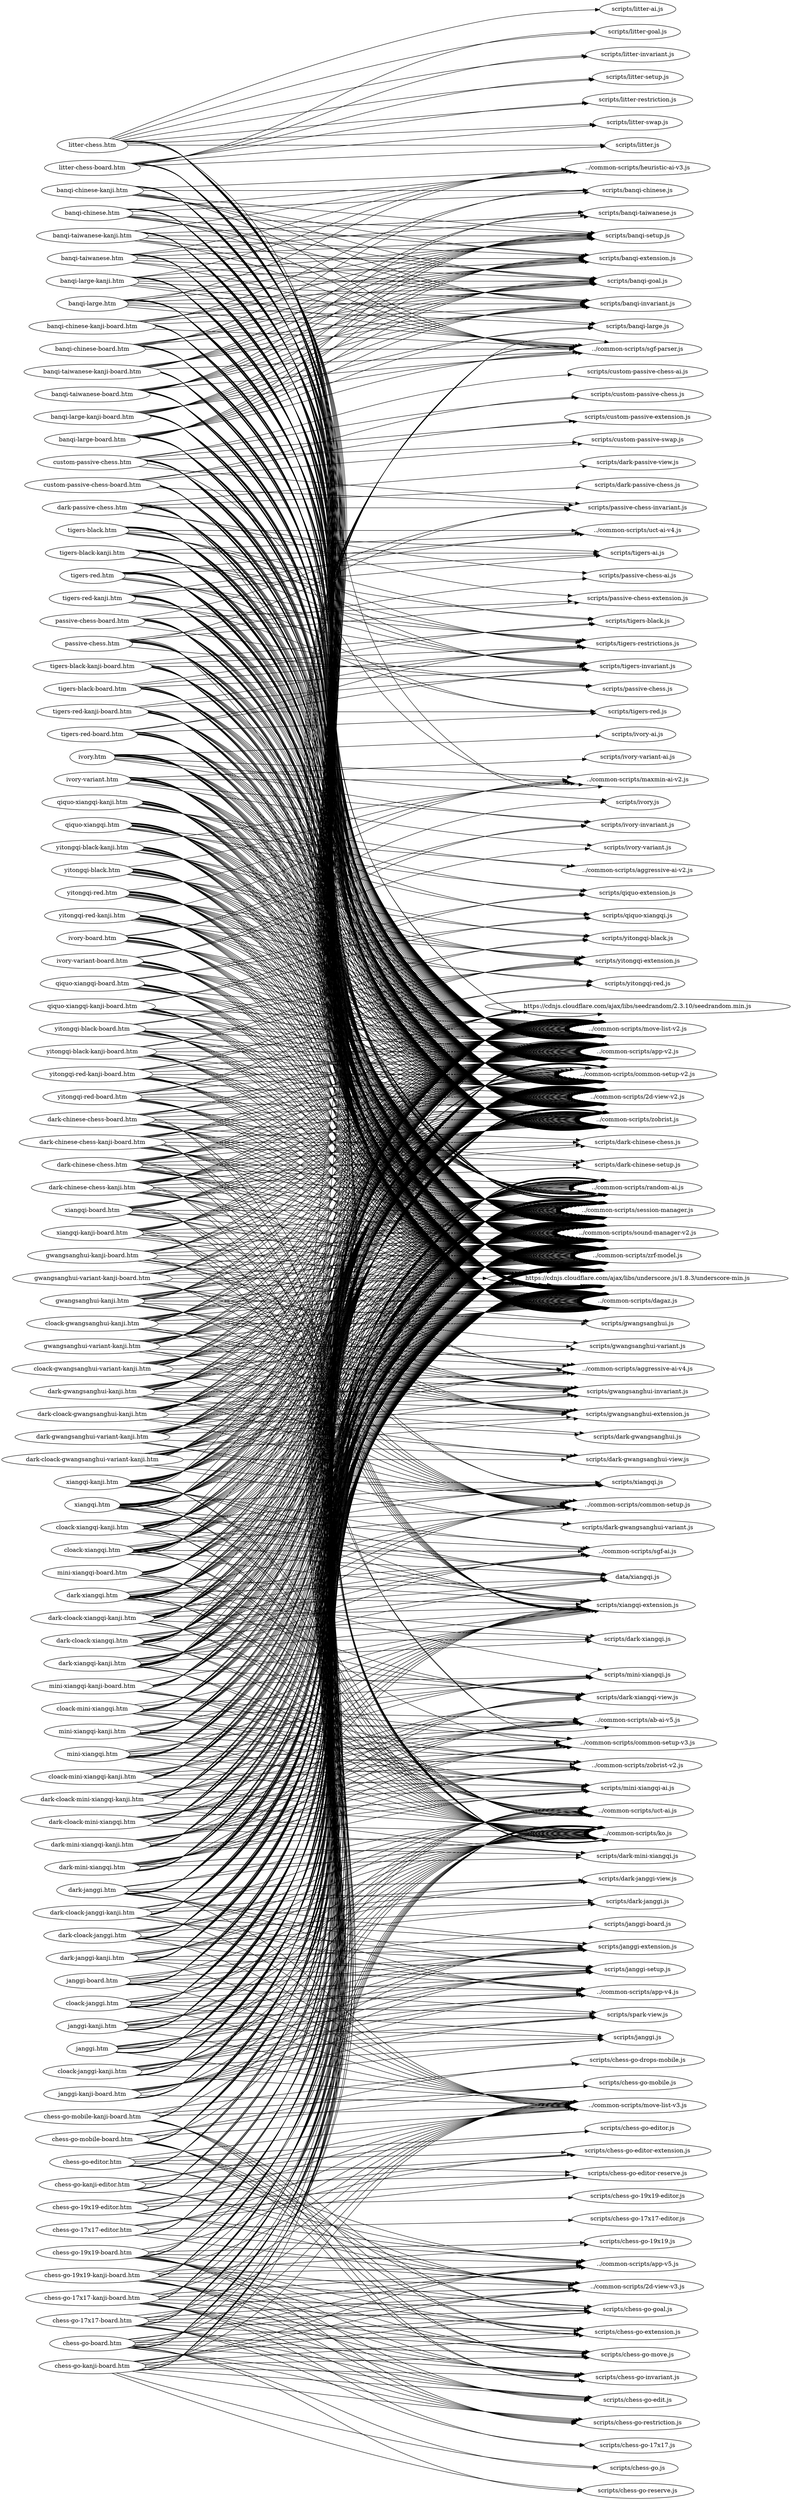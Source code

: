 digraph "graph" {
graph[ ranksep=10, rankdir = LR ];
  "banqi-chinese-board.htm" -> "../common-scripts/2d-view-v2.js";
  "banqi-chinese-board.htm" -> "../common-scripts/app-v2.js";
  "banqi-chinese-board.htm" -> "../common-scripts/common-setup-v2.js";
  "banqi-chinese-board.htm" -> "../common-scripts/dagaz.js";
  "banqi-chinese-board.htm" -> "../common-scripts/move-list-v2.js";
  "banqi-chinese-board.htm" -> "../common-scripts/session-manager.js";
  "banqi-chinese-board.htm" -> "../common-scripts/sgf-parser.js";
  "banqi-chinese-board.htm" -> "../common-scripts/sound-manager-v2.js";
  "banqi-chinese-board.htm" -> "../common-scripts/zobrist.js";
  "banqi-chinese-board.htm" -> "../common-scripts/zrf-model.js";
  "banqi-chinese-board.htm" -> "https://cdnjs.cloudflare.com/ajax/libs/underscore.js/1.8.3/underscore-min.js";
  "banqi-chinese-board.htm" -> "scripts/banqi-chinese.js";
  "banqi-chinese-board.htm" -> "scripts/banqi-extension.js";
  "banqi-chinese-board.htm" -> "scripts/banqi-goal.js";
  "banqi-chinese-board.htm" -> "scripts/banqi-invariant.js";
  "banqi-chinese-board.htm" -> "scripts/banqi-setup.js";
  "banqi-chinese-kanji-board.htm" -> "../common-scripts/2d-view-v2.js";
  "banqi-chinese-kanji-board.htm" -> "../common-scripts/app-v2.js";
  "banqi-chinese-kanji-board.htm" -> "../common-scripts/common-setup-v2.js";
  "banqi-chinese-kanji-board.htm" -> "../common-scripts/dagaz.js";
  "banqi-chinese-kanji-board.htm" -> "../common-scripts/move-list-v2.js";
  "banqi-chinese-kanji-board.htm" -> "../common-scripts/session-manager.js";
  "banqi-chinese-kanji-board.htm" -> "../common-scripts/sgf-parser.js";
  "banqi-chinese-kanji-board.htm" -> "../common-scripts/sound-manager-v2.js";
  "banqi-chinese-kanji-board.htm" -> "../common-scripts/zobrist.js";
  "banqi-chinese-kanji-board.htm" -> "../common-scripts/zrf-model.js";
  "banqi-chinese-kanji-board.htm" -> "https://cdnjs.cloudflare.com/ajax/libs/underscore.js/1.8.3/underscore-min.js";
  "banqi-chinese-kanji-board.htm" -> "scripts/banqi-chinese.js";
  "banqi-chinese-kanji-board.htm" -> "scripts/banqi-extension.js";
  "banqi-chinese-kanji-board.htm" -> "scripts/banqi-goal.js";
  "banqi-chinese-kanji-board.htm" -> "scripts/banqi-invariant.js";
  "banqi-chinese-kanji-board.htm" -> "scripts/banqi-setup.js";
  "banqi-chinese-kanji.htm" -> "../common-scripts/2d-view-v2.js";
  "banqi-chinese-kanji.htm" -> "../common-scripts/app-v2.js";
  "banqi-chinese-kanji.htm" -> "../common-scripts/common-setup-v2.js";
  "banqi-chinese-kanji.htm" -> "../common-scripts/dagaz.js";
  "banqi-chinese-kanji.htm" -> "../common-scripts/heuristic-ai-v3.js";
  "banqi-chinese-kanji.htm" -> "../common-scripts/move-list-v2.js";
  "banqi-chinese-kanji.htm" -> "../common-scripts/random-ai.js";
  "banqi-chinese-kanji.htm" -> "../common-scripts/session-manager.js";
  "banqi-chinese-kanji.htm" -> "../common-scripts/sgf-parser.js";
  "banqi-chinese-kanji.htm" -> "../common-scripts/sound-manager-v2.js";
  "banqi-chinese-kanji.htm" -> "../common-scripts/zobrist.js";
  "banqi-chinese-kanji.htm" -> "../common-scripts/zrf-model.js";
  "banqi-chinese-kanji.htm" -> "https://cdnjs.cloudflare.com/ajax/libs/underscore.js/1.8.3/underscore-min.js";
  "banqi-chinese-kanji.htm" -> "scripts/banqi-chinese.js";
  "banqi-chinese-kanji.htm" -> "scripts/banqi-extension.js";
  "banqi-chinese-kanji.htm" -> "scripts/banqi-goal.js";
  "banqi-chinese-kanji.htm" -> "scripts/banqi-invariant.js";
  "banqi-chinese-kanji.htm" -> "scripts/banqi-setup.js";
  "banqi-chinese.htm" -> "../common-scripts/2d-view-v2.js";
  "banqi-chinese.htm" -> "../common-scripts/app-v2.js";
  "banqi-chinese.htm" -> "../common-scripts/common-setup-v2.js";
  "banqi-chinese.htm" -> "../common-scripts/dagaz.js";
  "banqi-chinese.htm" -> "../common-scripts/heuristic-ai-v3.js";
  "banqi-chinese.htm" -> "../common-scripts/move-list-v2.js";
  "banqi-chinese.htm" -> "../common-scripts/random-ai.js";
  "banqi-chinese.htm" -> "../common-scripts/session-manager.js";
  "banqi-chinese.htm" -> "../common-scripts/sgf-parser.js";
  "banqi-chinese.htm" -> "../common-scripts/sound-manager-v2.js";
  "banqi-chinese.htm" -> "../common-scripts/zobrist.js";
  "banqi-chinese.htm" -> "../common-scripts/zrf-model.js";
  "banqi-chinese.htm" -> "https://cdnjs.cloudflare.com/ajax/libs/underscore.js/1.8.3/underscore-min.js";
  "banqi-chinese.htm" -> "scripts/banqi-chinese.js";
  "banqi-chinese.htm" -> "scripts/banqi-extension.js";
  "banqi-chinese.htm" -> "scripts/banqi-goal.js";
  "banqi-chinese.htm" -> "scripts/banqi-invariant.js";
  "banqi-chinese.htm" -> "scripts/banqi-setup.js";
  "banqi-large-board.htm" -> "../common-scripts/2d-view-v2.js";
  "banqi-large-board.htm" -> "../common-scripts/app-v2.js";
  "banqi-large-board.htm" -> "../common-scripts/common-setup-v2.js";
  "banqi-large-board.htm" -> "../common-scripts/dagaz.js";
  "banqi-large-board.htm" -> "../common-scripts/move-list-v2.js";
  "banqi-large-board.htm" -> "../common-scripts/session-manager.js";
  "banqi-large-board.htm" -> "../common-scripts/sgf-parser.js";
  "banqi-large-board.htm" -> "../common-scripts/sound-manager-v2.js";
  "banqi-large-board.htm" -> "../common-scripts/zobrist.js";
  "banqi-large-board.htm" -> "../common-scripts/zrf-model.js";
  "banqi-large-board.htm" -> "https://cdnjs.cloudflare.com/ajax/libs/underscore.js/1.8.3/underscore-min.js";
  "banqi-large-board.htm" -> "scripts/banqi-extension.js";
  "banqi-large-board.htm" -> "scripts/banqi-goal.js";
  "banqi-large-board.htm" -> "scripts/banqi-invariant.js";
  "banqi-large-board.htm" -> "scripts/banqi-large.js";
  "banqi-large-board.htm" -> "scripts/banqi-setup.js";
  "banqi-large-kanji-board.htm" -> "../common-scripts/2d-view-v2.js";
  "banqi-large-kanji-board.htm" -> "../common-scripts/app-v2.js";
  "banqi-large-kanji-board.htm" -> "../common-scripts/common-setup-v2.js";
  "banqi-large-kanji-board.htm" -> "../common-scripts/dagaz.js";
  "banqi-large-kanji-board.htm" -> "../common-scripts/move-list-v2.js";
  "banqi-large-kanji-board.htm" -> "../common-scripts/session-manager.js";
  "banqi-large-kanji-board.htm" -> "../common-scripts/sgf-parser.js";
  "banqi-large-kanji-board.htm" -> "../common-scripts/sound-manager-v2.js";
  "banqi-large-kanji-board.htm" -> "../common-scripts/zobrist.js";
  "banqi-large-kanji-board.htm" -> "../common-scripts/zrf-model.js";
  "banqi-large-kanji-board.htm" -> "https://cdnjs.cloudflare.com/ajax/libs/underscore.js/1.8.3/underscore-min.js";
  "banqi-large-kanji-board.htm" -> "scripts/banqi-extension.js";
  "banqi-large-kanji-board.htm" -> "scripts/banqi-goal.js";
  "banqi-large-kanji-board.htm" -> "scripts/banqi-invariant.js";
  "banqi-large-kanji-board.htm" -> "scripts/banqi-large.js";
  "banqi-large-kanji-board.htm" -> "scripts/banqi-setup.js";
  "banqi-large-kanji.htm" -> "../common-scripts/2d-view-v2.js";
  "banqi-large-kanji.htm" -> "../common-scripts/app-v2.js";
  "banqi-large-kanji.htm" -> "../common-scripts/common-setup-v2.js";
  "banqi-large-kanji.htm" -> "../common-scripts/dagaz.js";
  "banqi-large-kanji.htm" -> "../common-scripts/heuristic-ai-v3.js";
  "banqi-large-kanji.htm" -> "../common-scripts/move-list-v2.js";
  "banqi-large-kanji.htm" -> "../common-scripts/random-ai.js";
  "banqi-large-kanji.htm" -> "../common-scripts/session-manager.js";
  "banqi-large-kanji.htm" -> "../common-scripts/sgf-parser.js";
  "banqi-large-kanji.htm" -> "../common-scripts/sound-manager-v2.js";
  "banqi-large-kanji.htm" -> "../common-scripts/zobrist.js";
  "banqi-large-kanji.htm" -> "../common-scripts/zrf-model.js";
  "banqi-large-kanji.htm" -> "https://cdnjs.cloudflare.com/ajax/libs/underscore.js/1.8.3/underscore-min.js";
  "banqi-large-kanji.htm" -> "scripts/banqi-extension.js";
  "banqi-large-kanji.htm" -> "scripts/banqi-goal.js";
  "banqi-large-kanji.htm" -> "scripts/banqi-invariant.js";
  "banqi-large-kanji.htm" -> "scripts/banqi-large.js";
  "banqi-large-kanji.htm" -> "scripts/banqi-setup.js";
  "banqi-large.htm" -> "../common-scripts/2d-view-v2.js";
  "banqi-large.htm" -> "../common-scripts/app-v2.js";
  "banqi-large.htm" -> "../common-scripts/common-setup-v2.js";
  "banqi-large.htm" -> "../common-scripts/dagaz.js";
  "banqi-large.htm" -> "../common-scripts/heuristic-ai-v3.js";
  "banqi-large.htm" -> "../common-scripts/move-list-v2.js";
  "banqi-large.htm" -> "../common-scripts/random-ai.js";
  "banqi-large.htm" -> "../common-scripts/session-manager.js";
  "banqi-large.htm" -> "../common-scripts/sgf-parser.js";
  "banqi-large.htm" -> "../common-scripts/sound-manager-v2.js";
  "banqi-large.htm" -> "../common-scripts/zobrist.js";
  "banqi-large.htm" -> "../common-scripts/zrf-model.js";
  "banqi-large.htm" -> "https://cdnjs.cloudflare.com/ajax/libs/underscore.js/1.8.3/underscore-min.js";
  "banqi-large.htm" -> "scripts/banqi-extension.js";
  "banqi-large.htm" -> "scripts/banqi-goal.js";
  "banqi-large.htm" -> "scripts/banqi-invariant.js";
  "banqi-large.htm" -> "scripts/banqi-large.js";
  "banqi-large.htm" -> "scripts/banqi-setup.js";
  "banqi-taiwanese-board.htm" -> "../common-scripts/2d-view-v2.js";
  "banqi-taiwanese-board.htm" -> "../common-scripts/app-v2.js";
  "banqi-taiwanese-board.htm" -> "../common-scripts/common-setup-v2.js";
  "banqi-taiwanese-board.htm" -> "../common-scripts/dagaz.js";
  "banqi-taiwanese-board.htm" -> "../common-scripts/move-list-v2.js";
  "banqi-taiwanese-board.htm" -> "../common-scripts/session-manager.js";
  "banqi-taiwanese-board.htm" -> "../common-scripts/sgf-parser.js";
  "banqi-taiwanese-board.htm" -> "../common-scripts/sound-manager-v2.js";
  "banqi-taiwanese-board.htm" -> "../common-scripts/zobrist.js";
  "banqi-taiwanese-board.htm" -> "../common-scripts/zrf-model.js";
  "banqi-taiwanese-board.htm" -> "https://cdnjs.cloudflare.com/ajax/libs/underscore.js/1.8.3/underscore-min.js";
  "banqi-taiwanese-board.htm" -> "scripts/banqi-extension.js";
  "banqi-taiwanese-board.htm" -> "scripts/banqi-goal.js";
  "banqi-taiwanese-board.htm" -> "scripts/banqi-invariant.js";
  "banqi-taiwanese-board.htm" -> "scripts/banqi-setup.js";
  "banqi-taiwanese-board.htm" -> "scripts/banqi-taiwanese.js";
  "banqi-taiwanese-kanji-board.htm" -> "../common-scripts/2d-view-v2.js";
  "banqi-taiwanese-kanji-board.htm" -> "../common-scripts/app-v2.js";
  "banqi-taiwanese-kanji-board.htm" -> "../common-scripts/common-setup-v2.js";
  "banqi-taiwanese-kanji-board.htm" -> "../common-scripts/dagaz.js";
  "banqi-taiwanese-kanji-board.htm" -> "../common-scripts/move-list-v2.js";
  "banqi-taiwanese-kanji-board.htm" -> "../common-scripts/session-manager.js";
  "banqi-taiwanese-kanji-board.htm" -> "../common-scripts/sgf-parser.js";
  "banqi-taiwanese-kanji-board.htm" -> "../common-scripts/sound-manager-v2.js";
  "banqi-taiwanese-kanji-board.htm" -> "../common-scripts/zobrist.js";
  "banqi-taiwanese-kanji-board.htm" -> "../common-scripts/zrf-model.js";
  "banqi-taiwanese-kanji-board.htm" -> "https://cdnjs.cloudflare.com/ajax/libs/underscore.js/1.8.3/underscore-min.js";
  "banqi-taiwanese-kanji-board.htm" -> "scripts/banqi-extension.js";
  "banqi-taiwanese-kanji-board.htm" -> "scripts/banqi-goal.js";
  "banqi-taiwanese-kanji-board.htm" -> "scripts/banqi-invariant.js";
  "banqi-taiwanese-kanji-board.htm" -> "scripts/banqi-setup.js";
  "banqi-taiwanese-kanji-board.htm" -> "scripts/banqi-taiwanese.js";
  "banqi-taiwanese-kanji.htm" -> "../common-scripts/2d-view-v2.js";
  "banqi-taiwanese-kanji.htm" -> "../common-scripts/app-v2.js";
  "banqi-taiwanese-kanji.htm" -> "../common-scripts/common-setup-v2.js";
  "banqi-taiwanese-kanji.htm" -> "../common-scripts/dagaz.js";
  "banqi-taiwanese-kanji.htm" -> "../common-scripts/heuristic-ai-v3.js";
  "banqi-taiwanese-kanji.htm" -> "../common-scripts/move-list-v2.js";
  "banqi-taiwanese-kanji.htm" -> "../common-scripts/random-ai.js";
  "banqi-taiwanese-kanji.htm" -> "../common-scripts/session-manager.js";
  "banqi-taiwanese-kanji.htm" -> "../common-scripts/sgf-parser.js";
  "banqi-taiwanese-kanji.htm" -> "../common-scripts/sound-manager-v2.js";
  "banqi-taiwanese-kanji.htm" -> "../common-scripts/zobrist.js";
  "banqi-taiwanese-kanji.htm" -> "../common-scripts/zrf-model.js";
  "banqi-taiwanese-kanji.htm" -> "https://cdnjs.cloudflare.com/ajax/libs/underscore.js/1.8.3/underscore-min.js";
  "banqi-taiwanese-kanji.htm" -> "scripts/banqi-extension.js";
  "banqi-taiwanese-kanji.htm" -> "scripts/banqi-goal.js";
  "banqi-taiwanese-kanji.htm" -> "scripts/banqi-invariant.js";
  "banqi-taiwanese-kanji.htm" -> "scripts/banqi-setup.js";
  "banqi-taiwanese-kanji.htm" -> "scripts/banqi-taiwanese.js";
  "banqi-taiwanese.htm" -> "../common-scripts/2d-view-v2.js";
  "banqi-taiwanese.htm" -> "../common-scripts/app-v2.js";
  "banqi-taiwanese.htm" -> "../common-scripts/common-setup-v2.js";
  "banqi-taiwanese.htm" -> "../common-scripts/dagaz.js";
  "banqi-taiwanese.htm" -> "../common-scripts/heuristic-ai-v3.js";
  "banqi-taiwanese.htm" -> "../common-scripts/move-list-v2.js";
  "banqi-taiwanese.htm" -> "../common-scripts/random-ai.js";
  "banqi-taiwanese.htm" -> "../common-scripts/session-manager.js";
  "banqi-taiwanese.htm" -> "../common-scripts/sgf-parser.js";
  "banqi-taiwanese.htm" -> "../common-scripts/sound-manager-v2.js";
  "banqi-taiwanese.htm" -> "../common-scripts/zobrist.js";
  "banqi-taiwanese.htm" -> "../common-scripts/zrf-model.js";
  "banqi-taiwanese.htm" -> "https://cdnjs.cloudflare.com/ajax/libs/underscore.js/1.8.3/underscore-min.js";
  "banqi-taiwanese.htm" -> "scripts/banqi-extension.js";
  "banqi-taiwanese.htm" -> "scripts/banqi-goal.js";
  "banqi-taiwanese.htm" -> "scripts/banqi-invariant.js";
  "banqi-taiwanese.htm" -> "scripts/banqi-setup.js";
  "banqi-taiwanese.htm" -> "scripts/banqi-taiwanese.js";
  "chess-go-17x17-board.htm" -> "../common-scripts/2d-view-v3.js";
  "chess-go-17x17-board.htm" -> "../common-scripts/app-v5.js";
  "chess-go-17x17-board.htm" -> "../common-scripts/common-setup-v2.js";
  "chess-go-17x17-board.htm" -> "../common-scripts/dagaz.js";
  "chess-go-17x17-board.htm" -> "../common-scripts/ko.js";
  "chess-go-17x17-board.htm" -> "../common-scripts/move-list-v3.js";
  "chess-go-17x17-board.htm" -> "../common-scripts/session-manager.js";
  "chess-go-17x17-board.htm" -> "../common-scripts/sound-manager-v2.js";
  "chess-go-17x17-board.htm" -> "../common-scripts/zobrist.js";
  "chess-go-17x17-board.htm" -> "../common-scripts/zrf-model.js";
  "chess-go-17x17-board.htm" -> "https://cdnjs.cloudflare.com/ajax/libs/underscore.js/1.8.3/underscore-min.js";
  "chess-go-17x17-board.htm" -> "scripts/chess-go-17x17.js";
  "chess-go-17x17-board.htm" -> "scripts/chess-go-edit.js";
  "chess-go-17x17-board.htm" -> "scripts/chess-go-extension.js";
  "chess-go-17x17-board.htm" -> "scripts/chess-go-goal.js";
  "chess-go-17x17-board.htm" -> "scripts/chess-go-invariant.js";
  "chess-go-17x17-board.htm" -> "scripts/chess-go-move.js";
  "chess-go-17x17-board.htm" -> "scripts/chess-go-restriction.js";
  "chess-go-17x17-editor.htm" -> "../common-scripts/2d-view-v3.js";
  "chess-go-17x17-editor.htm" -> "../common-scripts/app-v5.js";
  "chess-go-17x17-editor.htm" -> "../common-scripts/common-setup-v2.js";
  "chess-go-17x17-editor.htm" -> "../common-scripts/dagaz.js";
  "chess-go-17x17-editor.htm" -> "../common-scripts/move-list-v3.js";
  "chess-go-17x17-editor.htm" -> "../common-scripts/zobrist.js";
  "chess-go-17x17-editor.htm" -> "../common-scripts/zrf-model.js";
  "chess-go-17x17-editor.htm" -> "https://cdnjs.cloudflare.com/ajax/libs/underscore.js/1.8.3/underscore-min.js";
  "chess-go-17x17-editor.htm" -> "scripts/chess-go-17x17-editor.js";
  "chess-go-17x17-editor.htm" -> "scripts/chess-go-editor-extension.js";
  "chess-go-17x17-editor.htm" -> "scripts/chess-go-editor-reserve.js";
  "chess-go-17x17-kanji-board.htm" -> "../common-scripts/2d-view-v3.js";
  "chess-go-17x17-kanji-board.htm" -> "../common-scripts/app-v5.js";
  "chess-go-17x17-kanji-board.htm" -> "../common-scripts/common-setup-v2.js";
  "chess-go-17x17-kanji-board.htm" -> "../common-scripts/dagaz.js";
  "chess-go-17x17-kanji-board.htm" -> "../common-scripts/ko.js";
  "chess-go-17x17-kanji-board.htm" -> "../common-scripts/move-list-v3.js";
  "chess-go-17x17-kanji-board.htm" -> "../common-scripts/session-manager.js";
  "chess-go-17x17-kanji-board.htm" -> "../common-scripts/sound-manager-v2.js";
  "chess-go-17x17-kanji-board.htm" -> "../common-scripts/zobrist.js";
  "chess-go-17x17-kanji-board.htm" -> "../common-scripts/zrf-model.js";
  "chess-go-17x17-kanji-board.htm" -> "https://cdnjs.cloudflare.com/ajax/libs/underscore.js/1.8.3/underscore-min.js";
  "chess-go-17x17-kanji-board.htm" -> "scripts/chess-go-17x17.js";
  "chess-go-17x17-kanji-board.htm" -> "scripts/chess-go-edit.js";
  "chess-go-17x17-kanji-board.htm" -> "scripts/chess-go-extension.js";
  "chess-go-17x17-kanji-board.htm" -> "scripts/chess-go-goal.js";
  "chess-go-17x17-kanji-board.htm" -> "scripts/chess-go-invariant.js";
  "chess-go-17x17-kanji-board.htm" -> "scripts/chess-go-move.js";
  "chess-go-17x17-kanji-board.htm" -> "scripts/chess-go-restriction.js";
  "chess-go-19x19-board.htm" -> "../common-scripts/2d-view-v3.js";
  "chess-go-19x19-board.htm" -> "../common-scripts/app-v5.js";
  "chess-go-19x19-board.htm" -> "../common-scripts/common-setup-v2.js";
  "chess-go-19x19-board.htm" -> "../common-scripts/dagaz.js";
  "chess-go-19x19-board.htm" -> "../common-scripts/ko.js";
  "chess-go-19x19-board.htm" -> "../common-scripts/move-list-v3.js";
  "chess-go-19x19-board.htm" -> "../common-scripts/session-manager.js";
  "chess-go-19x19-board.htm" -> "../common-scripts/sound-manager-v2.js";
  "chess-go-19x19-board.htm" -> "../common-scripts/zobrist.js";
  "chess-go-19x19-board.htm" -> "../common-scripts/zrf-model.js";
  "chess-go-19x19-board.htm" -> "https://cdnjs.cloudflare.com/ajax/libs/underscore.js/1.8.3/underscore-min.js";
  "chess-go-19x19-board.htm" -> "scripts/chess-go-19x19.js";
  "chess-go-19x19-board.htm" -> "scripts/chess-go-edit.js";
  "chess-go-19x19-board.htm" -> "scripts/chess-go-extension.js";
  "chess-go-19x19-board.htm" -> "scripts/chess-go-goal.js";
  "chess-go-19x19-board.htm" -> "scripts/chess-go-invariant.js";
  "chess-go-19x19-board.htm" -> "scripts/chess-go-move.js";
  "chess-go-19x19-board.htm" -> "scripts/chess-go-restriction.js";
  "chess-go-19x19-editor.htm" -> "../common-scripts/2d-view-v3.js";
  "chess-go-19x19-editor.htm" -> "../common-scripts/app-v5.js";
  "chess-go-19x19-editor.htm" -> "../common-scripts/common-setup-v2.js";
  "chess-go-19x19-editor.htm" -> "../common-scripts/dagaz.js";
  "chess-go-19x19-editor.htm" -> "../common-scripts/move-list-v3.js";
  "chess-go-19x19-editor.htm" -> "../common-scripts/zobrist.js";
  "chess-go-19x19-editor.htm" -> "../common-scripts/zrf-model.js";
  "chess-go-19x19-editor.htm" -> "https://cdnjs.cloudflare.com/ajax/libs/underscore.js/1.8.3/underscore-min.js";
  "chess-go-19x19-editor.htm" -> "scripts/chess-go-19x19-editor.js";
  "chess-go-19x19-editor.htm" -> "scripts/chess-go-editor-extension.js";
  "chess-go-19x19-editor.htm" -> "scripts/chess-go-editor-reserve.js";
  "chess-go-19x19-kanji-board.htm" -> "../common-scripts/2d-view-v3.js";
  "chess-go-19x19-kanji-board.htm" -> "../common-scripts/app-v5.js";
  "chess-go-19x19-kanji-board.htm" -> "../common-scripts/common-setup-v2.js";
  "chess-go-19x19-kanji-board.htm" -> "../common-scripts/dagaz.js";
  "chess-go-19x19-kanji-board.htm" -> "../common-scripts/ko.js";
  "chess-go-19x19-kanji-board.htm" -> "../common-scripts/move-list-v3.js";
  "chess-go-19x19-kanji-board.htm" -> "../common-scripts/session-manager.js";
  "chess-go-19x19-kanji-board.htm" -> "../common-scripts/sound-manager-v2.js";
  "chess-go-19x19-kanji-board.htm" -> "../common-scripts/zobrist.js";
  "chess-go-19x19-kanji-board.htm" -> "../common-scripts/zrf-model.js";
  "chess-go-19x19-kanji-board.htm" -> "https://cdnjs.cloudflare.com/ajax/libs/underscore.js/1.8.3/underscore-min.js";
  "chess-go-19x19-kanji-board.htm" -> "scripts/chess-go-19x19.js";
  "chess-go-19x19-kanji-board.htm" -> "scripts/chess-go-edit.js";
  "chess-go-19x19-kanji-board.htm" -> "scripts/chess-go-extension.js";
  "chess-go-19x19-kanji-board.htm" -> "scripts/chess-go-goal.js";
  "chess-go-19x19-kanji-board.htm" -> "scripts/chess-go-invariant.js";
  "chess-go-19x19-kanji-board.htm" -> "scripts/chess-go-move.js";
  "chess-go-19x19-kanji-board.htm" -> "scripts/chess-go-restriction.js";
  "chess-go-board.htm" -> "../common-scripts/2d-view-v3.js";
  "chess-go-board.htm" -> "../common-scripts/app-v5.js";
  "chess-go-board.htm" -> "../common-scripts/common-setup-v2.js";
  "chess-go-board.htm" -> "../common-scripts/dagaz.js";
  "chess-go-board.htm" -> "../common-scripts/ko.js";
  "chess-go-board.htm" -> "../common-scripts/move-list-v3.js";
  "chess-go-board.htm" -> "../common-scripts/session-manager.js";
  "chess-go-board.htm" -> "../common-scripts/sound-manager-v2.js";
  "chess-go-board.htm" -> "../common-scripts/zobrist.js";
  "chess-go-board.htm" -> "../common-scripts/zrf-model.js";
  "chess-go-board.htm" -> "https://cdnjs.cloudflare.com/ajax/libs/underscore.js/1.8.3/underscore-min.js";
  "chess-go-board.htm" -> "scripts/chess-go-edit.js";
  "chess-go-board.htm" -> "scripts/chess-go-extension.js";
  "chess-go-board.htm" -> "scripts/chess-go-goal.js";
  "chess-go-board.htm" -> "scripts/chess-go-invariant.js";
  "chess-go-board.htm" -> "scripts/chess-go-move.js";
  "chess-go-board.htm" -> "scripts/chess-go-reserve.js";
  "chess-go-board.htm" -> "scripts/chess-go-restriction.js";
  "chess-go-board.htm" -> "scripts/chess-go.js";
  "chess-go-editor.htm" -> "../common-scripts/2d-view-v3.js";
  "chess-go-editor.htm" -> "../common-scripts/app-v5.js";
  "chess-go-editor.htm" -> "../common-scripts/common-setup-v2.js";
  "chess-go-editor.htm" -> "../common-scripts/dagaz.js";
  "chess-go-editor.htm" -> "../common-scripts/move-list-v3.js";
  "chess-go-editor.htm" -> "../common-scripts/zobrist.js";
  "chess-go-editor.htm" -> "../common-scripts/zrf-model.js";
  "chess-go-editor.htm" -> "https://cdnjs.cloudflare.com/ajax/libs/underscore.js/1.8.3/underscore-min.js";
  "chess-go-editor.htm" -> "scripts/chess-go-editor-extension.js";
  "chess-go-editor.htm" -> "scripts/chess-go-editor-reserve.js";
  "chess-go-editor.htm" -> "scripts/chess-go-editor.js";
  "chess-go-kanji-board.htm" -> "../common-scripts/2d-view-v3.js";
  "chess-go-kanji-board.htm" -> "../common-scripts/app-v5.js";
  "chess-go-kanji-board.htm" -> "../common-scripts/common-setup-v2.js";
  "chess-go-kanji-board.htm" -> "../common-scripts/dagaz.js";
  "chess-go-kanji-board.htm" -> "../common-scripts/ko.js";
  "chess-go-kanji-board.htm" -> "../common-scripts/move-list-v3.js";
  "chess-go-kanji-board.htm" -> "../common-scripts/session-manager.js";
  "chess-go-kanji-board.htm" -> "../common-scripts/sound-manager-v2.js";
  "chess-go-kanji-board.htm" -> "../common-scripts/zobrist.js";
  "chess-go-kanji-board.htm" -> "../common-scripts/zrf-model.js";
  "chess-go-kanji-board.htm" -> "https://cdnjs.cloudflare.com/ajax/libs/underscore.js/1.8.3/underscore-min.js";
  "chess-go-kanji-board.htm" -> "scripts/chess-go-edit.js";
  "chess-go-kanji-board.htm" -> "scripts/chess-go-extension.js";
  "chess-go-kanji-board.htm" -> "scripts/chess-go-goal.js";
  "chess-go-kanji-board.htm" -> "scripts/chess-go-invariant.js";
  "chess-go-kanji-board.htm" -> "scripts/chess-go-move.js";
  "chess-go-kanji-board.htm" -> "scripts/chess-go-reserve.js";
  "chess-go-kanji-board.htm" -> "scripts/chess-go-restriction.js";
  "chess-go-kanji-board.htm" -> "scripts/chess-go.js";
  "chess-go-kanji-editor.htm" -> "../common-scripts/2d-view-v3.js";
  "chess-go-kanji-editor.htm" -> "../common-scripts/app-v5.js";
  "chess-go-kanji-editor.htm" -> "../common-scripts/common-setup-v2.js";
  "chess-go-kanji-editor.htm" -> "../common-scripts/dagaz.js";
  "chess-go-kanji-editor.htm" -> "../common-scripts/move-list-v3.js";
  "chess-go-kanji-editor.htm" -> "../common-scripts/zobrist.js";
  "chess-go-kanji-editor.htm" -> "../common-scripts/zrf-model.js";
  "chess-go-kanji-editor.htm" -> "https://cdnjs.cloudflare.com/ajax/libs/underscore.js/1.8.3/underscore-min.js";
  "chess-go-kanji-editor.htm" -> "scripts/chess-go-editor-extension.js";
  "chess-go-kanji-editor.htm" -> "scripts/chess-go-editor-reserve.js";
  "chess-go-kanji-editor.htm" -> "scripts/chess-go-editor.js";
  "chess-go-mobile-board.htm" -> "../common-scripts/2d-view-v2.js";
  "chess-go-mobile-board.htm" -> "../common-scripts/app-v2.js";
  "chess-go-mobile-board.htm" -> "../common-scripts/common-setup-v2.js";
  "chess-go-mobile-board.htm" -> "../common-scripts/dagaz.js";
  "chess-go-mobile-board.htm" -> "../common-scripts/ko.js";
  "chess-go-mobile-board.htm" -> "../common-scripts/move-list-v3.js";
  "chess-go-mobile-board.htm" -> "../common-scripts/session-manager.js";
  "chess-go-mobile-board.htm" -> "../common-scripts/sound-manager-v2.js";
  "chess-go-mobile-board.htm" -> "../common-scripts/zobrist.js";
  "chess-go-mobile-board.htm" -> "../common-scripts/zrf-model.js";
  "chess-go-mobile-board.htm" -> "https://cdnjs.cloudflare.com/ajax/libs/underscore.js/1.8.3/underscore-min.js";
  "chess-go-mobile-board.htm" -> "scripts/chess-go-drops-mobile.js";
  "chess-go-mobile-board.htm" -> "scripts/chess-go-extension.js";
  "chess-go-mobile-board.htm" -> "scripts/chess-go-goal.js";
  "chess-go-mobile-board.htm" -> "scripts/chess-go-invariant.js";
  "chess-go-mobile-board.htm" -> "scripts/chess-go-mobile.js";
  "chess-go-mobile-board.htm" -> "scripts/chess-go-move.js";
  "chess-go-mobile-kanji-board.htm" -> "../common-scripts/2d-view-v2.js";
  "chess-go-mobile-kanji-board.htm" -> "../common-scripts/app-v2.js";
  "chess-go-mobile-kanji-board.htm" -> "../common-scripts/common-setup-v2.js";
  "chess-go-mobile-kanji-board.htm" -> "../common-scripts/dagaz.js";
  "chess-go-mobile-kanji-board.htm" -> "../common-scripts/ko.js";
  "chess-go-mobile-kanji-board.htm" -> "../common-scripts/move-list-v3.js";
  "chess-go-mobile-kanji-board.htm" -> "../common-scripts/session-manager.js";
  "chess-go-mobile-kanji-board.htm" -> "../common-scripts/sound-manager-v2.js";
  "chess-go-mobile-kanji-board.htm" -> "../common-scripts/zobrist.js";
  "chess-go-mobile-kanji-board.htm" -> "../common-scripts/zrf-model.js";
  "chess-go-mobile-kanji-board.htm" -> "https://cdnjs.cloudflare.com/ajax/libs/underscore.js/1.8.3/underscore-min.js";
  "chess-go-mobile-kanji-board.htm" -> "scripts/chess-go-drops-mobile.js";
  "chess-go-mobile-kanji-board.htm" -> "scripts/chess-go-extension.js";
  "chess-go-mobile-kanji-board.htm" -> "scripts/chess-go-goal.js";
  "chess-go-mobile-kanji-board.htm" -> "scripts/chess-go-invariant.js";
  "chess-go-mobile-kanji-board.htm" -> "scripts/chess-go-mobile.js";
  "chess-go-mobile-kanji-board.htm" -> "scripts/chess-go-move.js";
  "cloack-gwangsanghui-kanji.htm" -> "../common-scripts/2d-view-v2.js";
  "cloack-gwangsanghui-kanji.htm" -> "../common-scripts/aggressive-ai-v4.js";
  "cloack-gwangsanghui-kanji.htm" -> "../common-scripts/app-v2.js";
  "cloack-gwangsanghui-kanji.htm" -> "../common-scripts/common-setup.js";
  "cloack-gwangsanghui-kanji.htm" -> "../common-scripts/dagaz.js";
  "cloack-gwangsanghui-kanji.htm" -> "../common-scripts/move-list-v2.js";
  "cloack-gwangsanghui-kanji.htm" -> "../common-scripts/random-ai.js";
  "cloack-gwangsanghui-kanji.htm" -> "../common-scripts/session-manager.js";
  "cloack-gwangsanghui-kanji.htm" -> "../common-scripts/sound-manager-v2.js";
  "cloack-gwangsanghui-kanji.htm" -> "../common-scripts/zobrist.js";
  "cloack-gwangsanghui-kanji.htm" -> "../common-scripts/zrf-model.js";
  "cloack-gwangsanghui-kanji.htm" -> "https://cdnjs.cloudflare.com/ajax/libs/underscore.js/1.8.3/underscore-min.js";
  "cloack-gwangsanghui-kanji.htm" -> "scripts/gwangsanghui-extension.js";
  "cloack-gwangsanghui-kanji.htm" -> "scripts/gwangsanghui-invariant.js";
  "cloack-gwangsanghui-kanji.htm" -> "scripts/gwangsanghui.js";
  "cloack-gwangsanghui-variant-kanji.htm" -> "../common-scripts/2d-view-v2.js";
  "cloack-gwangsanghui-variant-kanji.htm" -> "../common-scripts/aggressive-ai-v4.js";
  "cloack-gwangsanghui-variant-kanji.htm" -> "../common-scripts/app-v2.js";
  "cloack-gwangsanghui-variant-kanji.htm" -> "../common-scripts/common-setup.js";
  "cloack-gwangsanghui-variant-kanji.htm" -> "../common-scripts/dagaz.js";
  "cloack-gwangsanghui-variant-kanji.htm" -> "../common-scripts/move-list-v2.js";
  "cloack-gwangsanghui-variant-kanji.htm" -> "../common-scripts/random-ai.js";
  "cloack-gwangsanghui-variant-kanji.htm" -> "../common-scripts/session-manager.js";
  "cloack-gwangsanghui-variant-kanji.htm" -> "../common-scripts/sound-manager-v2.js";
  "cloack-gwangsanghui-variant-kanji.htm" -> "../common-scripts/zobrist.js";
  "cloack-gwangsanghui-variant-kanji.htm" -> "../common-scripts/zrf-model.js";
  "cloack-gwangsanghui-variant-kanji.htm" -> "https://cdnjs.cloudflare.com/ajax/libs/underscore.js/1.8.3/underscore-min.js";
  "cloack-gwangsanghui-variant-kanji.htm" -> "scripts/gwangsanghui-extension.js";
  "cloack-gwangsanghui-variant-kanji.htm" -> "scripts/gwangsanghui-invariant.js";
  "cloack-gwangsanghui-variant-kanji.htm" -> "scripts/gwangsanghui-variant.js";
  "cloack-janggi-kanji.htm" -> "../common-scripts/2d-view-v2.js";
  "cloack-janggi-kanji.htm" -> "../common-scripts/app-v4.js";
  "cloack-janggi-kanji.htm" -> "../common-scripts/common-setup-v2.js";
  "cloack-janggi-kanji.htm" -> "../common-scripts/dagaz.js";
  "cloack-janggi-kanji.htm" -> "../common-scripts/ko.js";
  "cloack-janggi-kanji.htm" -> "../common-scripts/move-list-v3.js";
  "cloack-janggi-kanji.htm" -> "../common-scripts/random-ai.js";
  "cloack-janggi-kanji.htm" -> "../common-scripts/session-manager.js";
  "cloack-janggi-kanji.htm" -> "../common-scripts/sound-manager-v2.js";
  "cloack-janggi-kanji.htm" -> "../common-scripts/uct-ai.js";
  "cloack-janggi-kanji.htm" -> "../common-scripts/zobrist.js";
  "cloack-janggi-kanji.htm" -> "../common-scripts/zrf-model.js";
  "cloack-janggi-kanji.htm" -> "https://cdnjs.cloudflare.com/ajax/libs/underscore.js/1.8.3/underscore-min.js";
  "cloack-janggi-kanji.htm" -> "scripts/janggi-extension.js";
  "cloack-janggi-kanji.htm" -> "scripts/janggi-setup.js";
  "cloack-janggi-kanji.htm" -> "scripts/janggi.js";
  "cloack-janggi-kanji.htm" -> "scripts/spark-view.js";
  "cloack-janggi.htm" -> "../common-scripts/2d-view-v2.js";
  "cloack-janggi.htm" -> "../common-scripts/app-v4.js";
  "cloack-janggi.htm" -> "../common-scripts/common-setup-v2.js";
  "cloack-janggi.htm" -> "../common-scripts/dagaz.js";
  "cloack-janggi.htm" -> "../common-scripts/ko.js";
  "cloack-janggi.htm" -> "../common-scripts/move-list-v3.js";
  "cloack-janggi.htm" -> "../common-scripts/random-ai.js";
  "cloack-janggi.htm" -> "../common-scripts/session-manager.js";
  "cloack-janggi.htm" -> "../common-scripts/sound-manager-v2.js";
  "cloack-janggi.htm" -> "../common-scripts/uct-ai.js";
  "cloack-janggi.htm" -> "../common-scripts/zobrist.js";
  "cloack-janggi.htm" -> "../common-scripts/zrf-model.js";
  "cloack-janggi.htm" -> "https://cdnjs.cloudflare.com/ajax/libs/underscore.js/1.8.3/underscore-min.js";
  "cloack-janggi.htm" -> "scripts/janggi-extension.js";
  "cloack-janggi.htm" -> "scripts/janggi-setup.js";
  "cloack-janggi.htm" -> "scripts/janggi.js";
  "cloack-janggi.htm" -> "scripts/spark-view.js";
  "cloack-mini-xiangqi-kanji.htm" -> "../common-scripts/2d-view-v2.js";
  "cloack-mini-xiangqi-kanji.htm" -> "../common-scripts/ab-ai-v5.js";
  "cloack-mini-xiangqi-kanji.htm" -> "../common-scripts/app-v2.js";
  "cloack-mini-xiangqi-kanji.htm" -> "../common-scripts/common-setup-v3.js";
  "cloack-mini-xiangqi-kanji.htm" -> "../common-scripts/dagaz.js";
  "cloack-mini-xiangqi-kanji.htm" -> "../common-scripts/ko.js";
  "cloack-mini-xiangqi-kanji.htm" -> "../common-scripts/move-list-v2.js";
  "cloack-mini-xiangqi-kanji.htm" -> "../common-scripts/session-manager.js";
  "cloack-mini-xiangqi-kanji.htm" -> "../common-scripts/sound-manager-v2.js";
  "cloack-mini-xiangqi-kanji.htm" -> "../common-scripts/zobrist-v2.js";
  "cloack-mini-xiangqi-kanji.htm" -> "../common-scripts/zrf-model.js";
  "cloack-mini-xiangqi-kanji.htm" -> "https://cdnjs.cloudflare.com/ajax/libs/underscore.js/1.8.3/underscore-min.js";
  "cloack-mini-xiangqi-kanji.htm" -> "scripts/mini-xiangqi-ai.js";
  "cloack-mini-xiangqi-kanji.htm" -> "scripts/mini-xiangqi.js";
  "cloack-mini-xiangqi-kanji.htm" -> "scripts/xiangqi-extension.js";
  "cloack-mini-xiangqi.htm" -> "../common-scripts/2d-view-v2.js";
  "cloack-mini-xiangqi.htm" -> "../common-scripts/ab-ai-v5.js";
  "cloack-mini-xiangqi.htm" -> "../common-scripts/app-v2.js";
  "cloack-mini-xiangqi.htm" -> "../common-scripts/common-setup-v3.js";
  "cloack-mini-xiangqi.htm" -> "../common-scripts/dagaz.js";
  "cloack-mini-xiangqi.htm" -> "../common-scripts/ko.js";
  "cloack-mini-xiangqi.htm" -> "../common-scripts/move-list-v2.js";
  "cloack-mini-xiangqi.htm" -> "../common-scripts/session-manager.js";
  "cloack-mini-xiangqi.htm" -> "../common-scripts/sound-manager-v2.js";
  "cloack-mini-xiangqi.htm" -> "../common-scripts/zobrist-v2.js";
  "cloack-mini-xiangqi.htm" -> "../common-scripts/zrf-model.js";
  "cloack-mini-xiangqi.htm" -> "https://cdnjs.cloudflare.com/ajax/libs/underscore.js/1.8.3/underscore-min.js";
  "cloack-mini-xiangqi.htm" -> "scripts/mini-xiangqi-ai.js";
  "cloack-mini-xiangqi.htm" -> "scripts/mini-xiangqi.js";
  "cloack-mini-xiangqi.htm" -> "scripts/xiangqi-extension.js";
  "cloack-xiangqi-kanji.htm" -> "../common-scripts/2d-view-v2.js";
  "cloack-xiangqi-kanji.htm" -> "../common-scripts/app-v2.js";
  "cloack-xiangqi-kanji.htm" -> "../common-scripts/common-setup.js";
  "cloack-xiangqi-kanji.htm" -> "../common-scripts/dagaz.js";
  "cloack-xiangqi-kanji.htm" -> "../common-scripts/ko.js";
  "cloack-xiangqi-kanji.htm" -> "../common-scripts/move-list-v2.js";
  "cloack-xiangqi-kanji.htm" -> "../common-scripts/random-ai.js";
  "cloack-xiangqi-kanji.htm" -> "../common-scripts/session-manager.js";
  "cloack-xiangqi-kanji.htm" -> "../common-scripts/sgf-ai.js";
  "cloack-xiangqi-kanji.htm" -> "../common-scripts/sgf-parser.js";
  "cloack-xiangqi-kanji.htm" -> "../common-scripts/sound-manager-v2.js";
  "cloack-xiangqi-kanji.htm" -> "../common-scripts/uct-ai.js";
  "cloack-xiangqi-kanji.htm" -> "../common-scripts/zobrist.js";
  "cloack-xiangqi-kanji.htm" -> "../common-scripts/zrf-model.js";
  "cloack-xiangqi-kanji.htm" -> "data/xiangqi.js";
  "cloack-xiangqi-kanji.htm" -> "https://cdnjs.cloudflare.com/ajax/libs/underscore.js/1.8.3/underscore-min.js";
  "cloack-xiangqi-kanji.htm" -> "scripts/xiangqi-extension.js";
  "cloack-xiangqi-kanji.htm" -> "scripts/xiangqi.js";
  "cloack-xiangqi.htm" -> "../common-scripts/2d-view-v2.js";
  "cloack-xiangqi.htm" -> "../common-scripts/app-v2.js";
  "cloack-xiangqi.htm" -> "../common-scripts/common-setup.js";
  "cloack-xiangqi.htm" -> "../common-scripts/dagaz.js";
  "cloack-xiangqi.htm" -> "../common-scripts/ko.js";
  "cloack-xiangqi.htm" -> "../common-scripts/move-list-v2.js";
  "cloack-xiangqi.htm" -> "../common-scripts/random-ai.js";
  "cloack-xiangqi.htm" -> "../common-scripts/session-manager.js";
  "cloack-xiangqi.htm" -> "../common-scripts/sgf-ai.js";
  "cloack-xiangqi.htm" -> "../common-scripts/sgf-parser.js";
  "cloack-xiangqi.htm" -> "../common-scripts/sound-manager-v2.js";
  "cloack-xiangqi.htm" -> "../common-scripts/uct-ai.js";
  "cloack-xiangqi.htm" -> "../common-scripts/zobrist.js";
  "cloack-xiangqi.htm" -> "../common-scripts/zrf-model.js";
  "cloack-xiangqi.htm" -> "data/xiangqi.js";
  "cloack-xiangqi.htm" -> "https://cdnjs.cloudflare.com/ajax/libs/underscore.js/1.8.3/underscore-min.js";
  "cloack-xiangqi.htm" -> "scripts/xiangqi-extension.js";
  "cloack-xiangqi.htm" -> "scripts/xiangqi.js";
  "custom-passive-chess-board.htm" -> "../common-scripts/2d-view-v2.js";
  "custom-passive-chess-board.htm" -> "../common-scripts/app-v2.js";
  "custom-passive-chess-board.htm" -> "../common-scripts/common-setup-v2.js";
  "custom-passive-chess-board.htm" -> "../common-scripts/dagaz.js";
  "custom-passive-chess-board.htm" -> "../common-scripts/move-list-v2.js";
  "custom-passive-chess-board.htm" -> "../common-scripts/session-manager.js";
  "custom-passive-chess-board.htm" -> "../common-scripts/sound-manager-v2.js";
  "custom-passive-chess-board.htm" -> "../common-scripts/zobrist.js";
  "custom-passive-chess-board.htm" -> "../common-scripts/zrf-model.js";
  "custom-passive-chess-board.htm" -> "https://cdnjs.cloudflare.com/ajax/libs/underscore.js/1.8.3/underscore-min.js";
  "custom-passive-chess-board.htm" -> "scripts/custom-passive-chess.js";
  "custom-passive-chess-board.htm" -> "scripts/custom-passive-extension.js";
  "custom-passive-chess-board.htm" -> "scripts/custom-passive-swap.js";
  "custom-passive-chess-board.htm" -> "scripts/passive-chess-invariant.js";
  "custom-passive-chess.htm" -> "../common-scripts/2d-view-v2.js";
  "custom-passive-chess.htm" -> "../common-scripts/app-v2.js";
  "custom-passive-chess.htm" -> "../common-scripts/common-setup-v2.js";
  "custom-passive-chess.htm" -> "../common-scripts/dagaz.js";
  "custom-passive-chess.htm" -> "../common-scripts/maxmin-ai-v2.js";
  "custom-passive-chess.htm" -> "../common-scripts/move-list-v2.js";
  "custom-passive-chess.htm" -> "../common-scripts/random-ai.js";
  "custom-passive-chess.htm" -> "../common-scripts/session-manager.js";
  "custom-passive-chess.htm" -> "../common-scripts/sound-manager-v2.js";
  "custom-passive-chess.htm" -> "../common-scripts/zobrist.js";
  "custom-passive-chess.htm" -> "../common-scripts/zrf-model.js";
  "custom-passive-chess.htm" -> "https://cdnjs.cloudflare.com/ajax/libs/underscore.js/1.8.3/underscore-min.js";
  "custom-passive-chess.htm" -> "scripts/custom-passive-chess-ai.js";
  "custom-passive-chess.htm" -> "scripts/custom-passive-chess.js";
  "custom-passive-chess.htm" -> "scripts/custom-passive-extension.js";
  "custom-passive-chess.htm" -> "scripts/custom-passive-swap.js";
  "custom-passive-chess.htm" -> "scripts/passive-chess-invariant.js";
  "dark-chinese-chess-board.htm" -> "../common-scripts/2d-view-v2.js";
  "dark-chinese-chess-board.htm" -> "../common-scripts/app-v2.js";
  "dark-chinese-chess-board.htm" -> "../common-scripts/common-setup-v2.js";
  "dark-chinese-chess-board.htm" -> "../common-scripts/dagaz.js";
  "dark-chinese-chess-board.htm" -> "../common-scripts/ko.js";
  "dark-chinese-chess-board.htm" -> "../common-scripts/move-list-v2.js";
  "dark-chinese-chess-board.htm" -> "../common-scripts/session-manager.js";
  "dark-chinese-chess-board.htm" -> "../common-scripts/sound-manager-v2.js";
  "dark-chinese-chess-board.htm" -> "../common-scripts/zobrist.js";
  "dark-chinese-chess-board.htm" -> "../common-scripts/zrf-model.js";
  "dark-chinese-chess-board.htm" -> "https://cdnjs.cloudflare.com/ajax/libs/seedrandom/2.3.10/seedrandom.min.js";
  "dark-chinese-chess-board.htm" -> "https://cdnjs.cloudflare.com/ajax/libs/underscore.js/1.8.3/underscore-min.js";
  "dark-chinese-chess-board.htm" -> "scripts/dark-chinese-chess.js";
  "dark-chinese-chess-board.htm" -> "scripts/dark-chinese-setup.js";
  "dark-chinese-chess-board.htm" -> "scripts/xiangqi-extension.js";
  "dark-chinese-chess-kanji-board.htm" -> "../common-scripts/2d-view-v2.js";
  "dark-chinese-chess-kanji-board.htm" -> "../common-scripts/app-v2.js";
  "dark-chinese-chess-kanji-board.htm" -> "../common-scripts/common-setup-v2.js";
  "dark-chinese-chess-kanji-board.htm" -> "../common-scripts/dagaz.js";
  "dark-chinese-chess-kanji-board.htm" -> "../common-scripts/ko.js";
  "dark-chinese-chess-kanji-board.htm" -> "../common-scripts/move-list-v2.js";
  "dark-chinese-chess-kanji-board.htm" -> "../common-scripts/session-manager.js";
  "dark-chinese-chess-kanji-board.htm" -> "../common-scripts/sound-manager-v2.js";
  "dark-chinese-chess-kanji-board.htm" -> "../common-scripts/zobrist.js";
  "dark-chinese-chess-kanji-board.htm" -> "../common-scripts/zrf-model.js";
  "dark-chinese-chess-kanji-board.htm" -> "https://cdnjs.cloudflare.com/ajax/libs/seedrandom/2.3.10/seedrandom.min.js";
  "dark-chinese-chess-kanji-board.htm" -> "https://cdnjs.cloudflare.com/ajax/libs/underscore.js/1.8.3/underscore-min.js";
  "dark-chinese-chess-kanji-board.htm" -> "scripts/dark-chinese-chess.js";
  "dark-chinese-chess-kanji-board.htm" -> "scripts/dark-chinese-setup.js";
  "dark-chinese-chess-kanji-board.htm" -> "scripts/xiangqi-extension.js";
  "dark-chinese-chess-kanji.htm" -> "../common-scripts/2d-view-v2.js";
  "dark-chinese-chess-kanji.htm" -> "../common-scripts/aggressive-ai-v4.js";
  "dark-chinese-chess-kanji.htm" -> "../common-scripts/app-v2.js";
  "dark-chinese-chess-kanji.htm" -> "../common-scripts/common-setup-v2.js";
  "dark-chinese-chess-kanji.htm" -> "../common-scripts/dagaz.js";
  "dark-chinese-chess-kanji.htm" -> "../common-scripts/ko.js";
  "dark-chinese-chess-kanji.htm" -> "../common-scripts/move-list-v2.js";
  "dark-chinese-chess-kanji.htm" -> "../common-scripts/random-ai.js";
  "dark-chinese-chess-kanji.htm" -> "../common-scripts/session-manager.js";
  "dark-chinese-chess-kanji.htm" -> "../common-scripts/sound-manager-v2.js";
  "dark-chinese-chess-kanji.htm" -> "../common-scripts/zobrist.js";
  "dark-chinese-chess-kanji.htm" -> "../common-scripts/zrf-model.js";
  "dark-chinese-chess-kanji.htm" -> "https://cdnjs.cloudflare.com/ajax/libs/seedrandom/2.3.10/seedrandom.min.js";
  "dark-chinese-chess-kanji.htm" -> "https://cdnjs.cloudflare.com/ajax/libs/underscore.js/1.8.3/underscore-min.js";
  "dark-chinese-chess-kanji.htm" -> "scripts/dark-chinese-chess.js";
  "dark-chinese-chess-kanji.htm" -> "scripts/dark-chinese-setup.js";
  "dark-chinese-chess-kanji.htm" -> "scripts/xiangqi-extension.js";
  "dark-chinese-chess.htm" -> "../common-scripts/2d-view-v2.js";
  "dark-chinese-chess.htm" -> "../common-scripts/aggressive-ai-v4.js";
  "dark-chinese-chess.htm" -> "../common-scripts/app-v2.js";
  "dark-chinese-chess.htm" -> "../common-scripts/common-setup-v2.js";
  "dark-chinese-chess.htm" -> "../common-scripts/dagaz.js";
  "dark-chinese-chess.htm" -> "../common-scripts/ko.js";
  "dark-chinese-chess.htm" -> "../common-scripts/move-list-v2.js";
  "dark-chinese-chess.htm" -> "../common-scripts/random-ai.js";
  "dark-chinese-chess.htm" -> "../common-scripts/session-manager.js";
  "dark-chinese-chess.htm" -> "../common-scripts/sound-manager-v2.js";
  "dark-chinese-chess.htm" -> "../common-scripts/zobrist.js";
  "dark-chinese-chess.htm" -> "../common-scripts/zrf-model.js";
  "dark-chinese-chess.htm" -> "https://cdnjs.cloudflare.com/ajax/libs/seedrandom/2.3.10/seedrandom.min.js";
  "dark-chinese-chess.htm" -> "https://cdnjs.cloudflare.com/ajax/libs/underscore.js/1.8.3/underscore-min.js";
  "dark-chinese-chess.htm" -> "scripts/dark-chinese-chess.js";
  "dark-chinese-chess.htm" -> "scripts/dark-chinese-setup.js";
  "dark-chinese-chess.htm" -> "scripts/xiangqi-extension.js";
  "dark-cloack-gwangsanghui-kanji.htm" -> "../common-scripts/2d-view-v2.js";
  "dark-cloack-gwangsanghui-kanji.htm" -> "../common-scripts/aggressive-ai-v4.js";
  "dark-cloack-gwangsanghui-kanji.htm" -> "../common-scripts/app-v2.js";
  "dark-cloack-gwangsanghui-kanji.htm" -> "../common-scripts/common-setup.js";
  "dark-cloack-gwangsanghui-kanji.htm" -> "../common-scripts/dagaz.js";
  "dark-cloack-gwangsanghui-kanji.htm" -> "../common-scripts/move-list-v2.js";
  "dark-cloack-gwangsanghui-kanji.htm" -> "../common-scripts/random-ai.js";
  "dark-cloack-gwangsanghui-kanji.htm" -> "../common-scripts/session-manager.js";
  "dark-cloack-gwangsanghui-kanji.htm" -> "../common-scripts/sound-manager-v2.js";
  "dark-cloack-gwangsanghui-kanji.htm" -> "../common-scripts/zobrist.js";
  "dark-cloack-gwangsanghui-kanji.htm" -> "../common-scripts/zrf-model.js";
  "dark-cloack-gwangsanghui-kanji.htm" -> "https://cdnjs.cloudflare.com/ajax/libs/underscore.js/1.8.3/underscore-min.js";
  "dark-cloack-gwangsanghui-kanji.htm" -> "scripts/dark-gwangsanghui-view.js";
  "dark-cloack-gwangsanghui-kanji.htm" -> "scripts/dark-gwangsanghui.js";
  "dark-cloack-gwangsanghui-kanji.htm" -> "scripts/gwangsanghui-extension.js";
  "dark-cloack-gwangsanghui-kanji.htm" -> "scripts/gwangsanghui-invariant.js";
  "dark-cloack-gwangsanghui-variant-kanji.htm" -> "../common-scripts/2d-view-v2.js";
  "dark-cloack-gwangsanghui-variant-kanji.htm" -> "../common-scripts/aggressive-ai-v4.js";
  "dark-cloack-gwangsanghui-variant-kanji.htm" -> "../common-scripts/app-v2.js";
  "dark-cloack-gwangsanghui-variant-kanji.htm" -> "../common-scripts/common-setup.js";
  "dark-cloack-gwangsanghui-variant-kanji.htm" -> "../common-scripts/dagaz.js";
  "dark-cloack-gwangsanghui-variant-kanji.htm" -> "../common-scripts/move-list-v2.js";
  "dark-cloack-gwangsanghui-variant-kanji.htm" -> "../common-scripts/random-ai.js";
  "dark-cloack-gwangsanghui-variant-kanji.htm" -> "../common-scripts/session-manager.js";
  "dark-cloack-gwangsanghui-variant-kanji.htm" -> "../common-scripts/sound-manager-v2.js";
  "dark-cloack-gwangsanghui-variant-kanji.htm" -> "../common-scripts/zobrist.js";
  "dark-cloack-gwangsanghui-variant-kanji.htm" -> "../common-scripts/zrf-model.js";
  "dark-cloack-gwangsanghui-variant-kanji.htm" -> "https://cdnjs.cloudflare.com/ajax/libs/underscore.js/1.8.3/underscore-min.js";
  "dark-cloack-gwangsanghui-variant-kanji.htm" -> "scripts/dark-gwangsanghui-variant.js";
  "dark-cloack-gwangsanghui-variant-kanji.htm" -> "scripts/dark-gwangsanghui-view.js";
  "dark-cloack-gwangsanghui-variant-kanji.htm" -> "scripts/gwangsanghui-extension.js";
  "dark-cloack-gwangsanghui-variant-kanji.htm" -> "scripts/gwangsanghui-invariant.js";
  "dark-cloack-janggi-kanji.htm" -> "../common-scripts/2d-view-v2.js";
  "dark-cloack-janggi-kanji.htm" -> "../common-scripts/app-v4.js";
  "dark-cloack-janggi-kanji.htm" -> "../common-scripts/common-setup-v2.js";
  "dark-cloack-janggi-kanji.htm" -> "../common-scripts/dagaz.js";
  "dark-cloack-janggi-kanji.htm" -> "../common-scripts/ko.js";
  "dark-cloack-janggi-kanji.htm" -> "../common-scripts/move-list-v3.js";
  "dark-cloack-janggi-kanji.htm" -> "../common-scripts/random-ai.js";
  "dark-cloack-janggi-kanji.htm" -> "../common-scripts/session-manager.js";
  "dark-cloack-janggi-kanji.htm" -> "../common-scripts/sound-manager-v2.js";
  "dark-cloack-janggi-kanji.htm" -> "../common-scripts/uct-ai.js";
  "dark-cloack-janggi-kanji.htm" -> "../common-scripts/zobrist.js";
  "dark-cloack-janggi-kanji.htm" -> "../common-scripts/zrf-model.js";
  "dark-cloack-janggi-kanji.htm" -> "https://cdnjs.cloudflare.com/ajax/libs/underscore.js/1.8.3/underscore-min.js";
  "dark-cloack-janggi-kanji.htm" -> "scripts/dark-janggi-view.js";
  "dark-cloack-janggi-kanji.htm" -> "scripts/dark-janggi.js";
  "dark-cloack-janggi-kanji.htm" -> "scripts/janggi-extension.js";
  "dark-cloack-janggi-kanji.htm" -> "scripts/janggi-setup.js";
  "dark-cloack-janggi.htm" -> "../common-scripts/2d-view-v2.js";
  "dark-cloack-janggi.htm" -> "../common-scripts/app-v4.js";
  "dark-cloack-janggi.htm" -> "../common-scripts/common-setup-v2.js";
  "dark-cloack-janggi.htm" -> "../common-scripts/dagaz.js";
  "dark-cloack-janggi.htm" -> "../common-scripts/ko.js";
  "dark-cloack-janggi.htm" -> "../common-scripts/move-list-v3.js";
  "dark-cloack-janggi.htm" -> "../common-scripts/random-ai.js";
  "dark-cloack-janggi.htm" -> "../common-scripts/session-manager.js";
  "dark-cloack-janggi.htm" -> "../common-scripts/sound-manager-v2.js";
  "dark-cloack-janggi.htm" -> "../common-scripts/uct-ai.js";
  "dark-cloack-janggi.htm" -> "../common-scripts/zobrist.js";
  "dark-cloack-janggi.htm" -> "../common-scripts/zrf-model.js";
  "dark-cloack-janggi.htm" -> "https://cdnjs.cloudflare.com/ajax/libs/underscore.js/1.8.3/underscore-min.js";
  "dark-cloack-janggi.htm" -> "scripts/dark-janggi-view.js";
  "dark-cloack-janggi.htm" -> "scripts/dark-janggi.js";
  "dark-cloack-janggi.htm" -> "scripts/janggi-extension.js";
  "dark-cloack-janggi.htm" -> "scripts/janggi-setup.js";
  "dark-cloack-mini-xiangqi-kanji.htm" -> "../common-scripts/2d-view-v2.js";
  "dark-cloack-mini-xiangqi-kanji.htm" -> "../common-scripts/ab-ai-v5.js";
  "dark-cloack-mini-xiangqi-kanji.htm" -> "../common-scripts/app-v2.js";
  "dark-cloack-mini-xiangqi-kanji.htm" -> "../common-scripts/common-setup-v3.js";
  "dark-cloack-mini-xiangqi-kanji.htm" -> "../common-scripts/dagaz.js";
  "dark-cloack-mini-xiangqi-kanji.htm" -> "../common-scripts/ko.js";
  "dark-cloack-mini-xiangqi-kanji.htm" -> "../common-scripts/move-list-v2.js";
  "dark-cloack-mini-xiangqi-kanji.htm" -> "../common-scripts/sound-manager-v2.js";
  "dark-cloack-mini-xiangqi-kanji.htm" -> "../common-scripts/zobrist-v2.js";
  "dark-cloack-mini-xiangqi-kanji.htm" -> "../common-scripts/zrf-model.js";
  "dark-cloack-mini-xiangqi-kanji.htm" -> "https://cdnjs.cloudflare.com/ajax/libs/underscore.js/1.8.3/underscore-min.js";
  "dark-cloack-mini-xiangqi-kanji.htm" -> "scripts/dark-mini-xiangqi.js";
  "dark-cloack-mini-xiangqi-kanji.htm" -> "scripts/dark-xiangqi-view.js";
  "dark-cloack-mini-xiangqi-kanji.htm" -> "scripts/mini-xiangqi-ai.js";
  "dark-cloack-mini-xiangqi-kanji.htm" -> "scripts/xiangqi-extension.js";
  "dark-cloack-mini-xiangqi.htm" -> "../common-scripts/2d-view-v2.js";
  "dark-cloack-mini-xiangqi.htm" -> "../common-scripts/ab-ai-v5.js";
  "dark-cloack-mini-xiangqi.htm" -> "../common-scripts/app-v2.js";
  "dark-cloack-mini-xiangqi.htm" -> "../common-scripts/common-setup-v3.js";
  "dark-cloack-mini-xiangqi.htm" -> "../common-scripts/dagaz.js";
  "dark-cloack-mini-xiangqi.htm" -> "../common-scripts/ko.js";
  "dark-cloack-mini-xiangqi.htm" -> "../common-scripts/move-list-v2.js";
  "dark-cloack-mini-xiangqi.htm" -> "../common-scripts/sound-manager-v2.js";
  "dark-cloack-mini-xiangqi.htm" -> "../common-scripts/zobrist-v2.js";
  "dark-cloack-mini-xiangqi.htm" -> "../common-scripts/zrf-model.js";
  "dark-cloack-mini-xiangqi.htm" -> "https://cdnjs.cloudflare.com/ajax/libs/underscore.js/1.8.3/underscore-min.js";
  "dark-cloack-mini-xiangqi.htm" -> "scripts/dark-mini-xiangqi.js";
  "dark-cloack-mini-xiangqi.htm" -> "scripts/dark-xiangqi-view.js";
  "dark-cloack-mini-xiangqi.htm" -> "scripts/mini-xiangqi-ai.js";
  "dark-cloack-mini-xiangqi.htm" -> "scripts/xiangqi-extension.js";
  "dark-cloack-xiangqi-kanji.htm" -> "../common-scripts/2d-view-v2.js";
  "dark-cloack-xiangqi-kanji.htm" -> "../common-scripts/app-v2.js";
  "dark-cloack-xiangqi-kanji.htm" -> "../common-scripts/common-setup.js";
  "dark-cloack-xiangqi-kanji.htm" -> "../common-scripts/dagaz.js";
  "dark-cloack-xiangqi-kanji.htm" -> "../common-scripts/ko.js";
  "dark-cloack-xiangqi-kanji.htm" -> "../common-scripts/move-list-v2.js";
  "dark-cloack-xiangqi-kanji.htm" -> "../common-scripts/random-ai.js";
  "dark-cloack-xiangqi-kanji.htm" -> "../common-scripts/session-manager.js";
  "dark-cloack-xiangqi-kanji.htm" -> "../common-scripts/sgf-ai.js";
  "dark-cloack-xiangqi-kanji.htm" -> "../common-scripts/sgf-parser.js";
  "dark-cloack-xiangqi-kanji.htm" -> "../common-scripts/sound-manager-v2.js";
  "dark-cloack-xiangqi-kanji.htm" -> "../common-scripts/uct-ai.js";
  "dark-cloack-xiangqi-kanji.htm" -> "../common-scripts/zobrist.js";
  "dark-cloack-xiangqi-kanji.htm" -> "../common-scripts/zrf-model.js";
  "dark-cloack-xiangqi-kanji.htm" -> "data/xiangqi.js";
  "dark-cloack-xiangqi-kanji.htm" -> "https://cdnjs.cloudflare.com/ajax/libs/underscore.js/1.8.3/underscore-min.js";
  "dark-cloack-xiangqi-kanji.htm" -> "scripts/dark-xiangqi-view.js";
  "dark-cloack-xiangqi-kanji.htm" -> "scripts/dark-xiangqi.js";
  "dark-cloack-xiangqi-kanji.htm" -> "scripts/xiangqi-extension.js";
  "dark-cloack-xiangqi.htm" -> "../common-scripts/2d-view-v2.js";
  "dark-cloack-xiangqi.htm" -> "../common-scripts/app-v2.js";
  "dark-cloack-xiangqi.htm" -> "../common-scripts/common-setup.js";
  "dark-cloack-xiangqi.htm" -> "../common-scripts/dagaz.js";
  "dark-cloack-xiangqi.htm" -> "../common-scripts/ko.js";
  "dark-cloack-xiangqi.htm" -> "../common-scripts/move-list-v2.js";
  "dark-cloack-xiangqi.htm" -> "../common-scripts/random-ai.js";
  "dark-cloack-xiangqi.htm" -> "../common-scripts/session-manager.js";
  "dark-cloack-xiangqi.htm" -> "../common-scripts/sgf-ai.js";
  "dark-cloack-xiangqi.htm" -> "../common-scripts/sgf-parser.js";
  "dark-cloack-xiangqi.htm" -> "../common-scripts/sound-manager-v2.js";
  "dark-cloack-xiangqi.htm" -> "../common-scripts/uct-ai.js";
  "dark-cloack-xiangqi.htm" -> "../common-scripts/zobrist.js";
  "dark-cloack-xiangqi.htm" -> "../common-scripts/zrf-model.js";
  "dark-cloack-xiangqi.htm" -> "data/xiangqi.js";
  "dark-cloack-xiangqi.htm" -> "https://cdnjs.cloudflare.com/ajax/libs/underscore.js/1.8.3/underscore-min.js";
  "dark-cloack-xiangqi.htm" -> "scripts/dark-xiangqi-view.js";
  "dark-cloack-xiangqi.htm" -> "scripts/dark-xiangqi.js";
  "dark-cloack-xiangqi.htm" -> "scripts/xiangqi-extension.js";
  "dark-gwangsanghui-kanji.htm" -> "../common-scripts/2d-view-v2.js";
  "dark-gwangsanghui-kanji.htm" -> "../common-scripts/aggressive-ai-v4.js";
  "dark-gwangsanghui-kanji.htm" -> "../common-scripts/app-v2.js";
  "dark-gwangsanghui-kanji.htm" -> "../common-scripts/common-setup.js";
  "dark-gwangsanghui-kanji.htm" -> "../common-scripts/dagaz.js";
  "dark-gwangsanghui-kanji.htm" -> "../common-scripts/move-list-v2.js";
  "dark-gwangsanghui-kanji.htm" -> "../common-scripts/random-ai.js";
  "dark-gwangsanghui-kanji.htm" -> "../common-scripts/session-manager.js";
  "dark-gwangsanghui-kanji.htm" -> "../common-scripts/sound-manager-v2.js";
  "dark-gwangsanghui-kanji.htm" -> "../common-scripts/zobrist.js";
  "dark-gwangsanghui-kanji.htm" -> "../common-scripts/zrf-model.js";
  "dark-gwangsanghui-kanji.htm" -> "https://cdnjs.cloudflare.com/ajax/libs/underscore.js/1.8.3/underscore-min.js";
  "dark-gwangsanghui-kanji.htm" -> "scripts/dark-gwangsanghui-view.js";
  "dark-gwangsanghui-kanji.htm" -> "scripts/dark-gwangsanghui.js";
  "dark-gwangsanghui-kanji.htm" -> "scripts/gwangsanghui-extension.js";
  "dark-gwangsanghui-kanji.htm" -> "scripts/gwangsanghui-invariant.js";
  "dark-gwangsanghui-variant-kanji.htm" -> "../common-scripts/2d-view-v2.js";
  "dark-gwangsanghui-variant-kanji.htm" -> "../common-scripts/aggressive-ai-v4.js";
  "dark-gwangsanghui-variant-kanji.htm" -> "../common-scripts/app-v2.js";
  "dark-gwangsanghui-variant-kanji.htm" -> "../common-scripts/common-setup.js";
  "dark-gwangsanghui-variant-kanji.htm" -> "../common-scripts/dagaz.js";
  "dark-gwangsanghui-variant-kanji.htm" -> "../common-scripts/move-list-v2.js";
  "dark-gwangsanghui-variant-kanji.htm" -> "../common-scripts/random-ai.js";
  "dark-gwangsanghui-variant-kanji.htm" -> "../common-scripts/session-manager.js";
  "dark-gwangsanghui-variant-kanji.htm" -> "../common-scripts/sound-manager-v2.js";
  "dark-gwangsanghui-variant-kanji.htm" -> "../common-scripts/zobrist.js";
  "dark-gwangsanghui-variant-kanji.htm" -> "../common-scripts/zrf-model.js";
  "dark-gwangsanghui-variant-kanji.htm" -> "https://cdnjs.cloudflare.com/ajax/libs/underscore.js/1.8.3/underscore-min.js";
  "dark-gwangsanghui-variant-kanji.htm" -> "scripts/dark-gwangsanghui-variant.js";
  "dark-gwangsanghui-variant-kanji.htm" -> "scripts/dark-gwangsanghui-view.js";
  "dark-gwangsanghui-variant-kanji.htm" -> "scripts/gwangsanghui-extension.js";
  "dark-gwangsanghui-variant-kanji.htm" -> "scripts/gwangsanghui-invariant.js";
  "dark-janggi-kanji.htm" -> "../common-scripts/2d-view-v2.js";
  "dark-janggi-kanji.htm" -> "../common-scripts/app-v4.js";
  "dark-janggi-kanji.htm" -> "../common-scripts/common-setup-v2.js";
  "dark-janggi-kanji.htm" -> "../common-scripts/dagaz.js";
  "dark-janggi-kanji.htm" -> "../common-scripts/ko.js";
  "dark-janggi-kanji.htm" -> "../common-scripts/move-list-v3.js";
  "dark-janggi-kanji.htm" -> "../common-scripts/random-ai.js";
  "dark-janggi-kanji.htm" -> "../common-scripts/session-manager.js";
  "dark-janggi-kanji.htm" -> "../common-scripts/sound-manager-v2.js";
  "dark-janggi-kanji.htm" -> "../common-scripts/uct-ai.js";
  "dark-janggi-kanji.htm" -> "../common-scripts/zobrist.js";
  "dark-janggi-kanji.htm" -> "../common-scripts/zrf-model.js";
  "dark-janggi-kanji.htm" -> "https://cdnjs.cloudflare.com/ajax/libs/underscore.js/1.8.3/underscore-min.js";
  "dark-janggi-kanji.htm" -> "scripts/dark-janggi-view.js";
  "dark-janggi-kanji.htm" -> "scripts/dark-janggi.js";
  "dark-janggi-kanji.htm" -> "scripts/janggi-extension.js";
  "dark-janggi-kanji.htm" -> "scripts/janggi-setup.js";
  "dark-janggi.htm" -> "../common-scripts/2d-view-v2.js";
  "dark-janggi.htm" -> "../common-scripts/app-v4.js";
  "dark-janggi.htm" -> "../common-scripts/common-setup-v2.js";
  "dark-janggi.htm" -> "../common-scripts/dagaz.js";
  "dark-janggi.htm" -> "../common-scripts/ko.js";
  "dark-janggi.htm" -> "../common-scripts/move-list-v3.js";
  "dark-janggi.htm" -> "../common-scripts/random-ai.js";
  "dark-janggi.htm" -> "../common-scripts/session-manager.js";
  "dark-janggi.htm" -> "../common-scripts/sound-manager-v2.js";
  "dark-janggi.htm" -> "../common-scripts/uct-ai.js";
  "dark-janggi.htm" -> "../common-scripts/zobrist.js";
  "dark-janggi.htm" -> "../common-scripts/zrf-model.js";
  "dark-janggi.htm" -> "https://cdnjs.cloudflare.com/ajax/libs/underscore.js/1.8.3/underscore-min.js";
  "dark-janggi.htm" -> "scripts/dark-janggi-view.js";
  "dark-janggi.htm" -> "scripts/dark-janggi.js";
  "dark-janggi.htm" -> "scripts/janggi-extension.js";
  "dark-janggi.htm" -> "scripts/janggi-setup.js";
  "dark-mini-xiangqi-kanji.htm" -> "../common-scripts/2d-view-v2.js";
  "dark-mini-xiangqi-kanji.htm" -> "../common-scripts/ab-ai-v5.js";
  "dark-mini-xiangqi-kanji.htm" -> "../common-scripts/app-v2.js";
  "dark-mini-xiangqi-kanji.htm" -> "../common-scripts/common-setup-v3.js";
  "dark-mini-xiangqi-kanji.htm" -> "../common-scripts/dagaz.js";
  "dark-mini-xiangqi-kanji.htm" -> "../common-scripts/ko.js";
  "dark-mini-xiangqi-kanji.htm" -> "../common-scripts/move-list-v2.js";
  "dark-mini-xiangqi-kanji.htm" -> "../common-scripts/sound-manager-v2.js";
  "dark-mini-xiangqi-kanji.htm" -> "../common-scripts/zobrist-v2.js";
  "dark-mini-xiangqi-kanji.htm" -> "../common-scripts/zrf-model.js";
  "dark-mini-xiangqi-kanji.htm" -> "https://cdnjs.cloudflare.com/ajax/libs/underscore.js/1.8.3/underscore-min.js";
  "dark-mini-xiangqi-kanji.htm" -> "scripts/dark-mini-xiangqi.js";
  "dark-mini-xiangqi-kanji.htm" -> "scripts/dark-xiangqi-view.js";
  "dark-mini-xiangqi-kanji.htm" -> "scripts/mini-xiangqi-ai.js";
  "dark-mini-xiangqi-kanji.htm" -> "scripts/xiangqi-extension.js";
  "dark-mini-xiangqi.htm" -> "../common-scripts/2d-view-v2.js";
  "dark-mini-xiangqi.htm" -> "../common-scripts/ab-ai-v5.js";
  "dark-mini-xiangqi.htm" -> "../common-scripts/app-v2.js";
  "dark-mini-xiangqi.htm" -> "../common-scripts/common-setup-v3.js";
  "dark-mini-xiangqi.htm" -> "../common-scripts/dagaz.js";
  "dark-mini-xiangqi.htm" -> "../common-scripts/ko.js";
  "dark-mini-xiangqi.htm" -> "../common-scripts/move-list-v2.js";
  "dark-mini-xiangqi.htm" -> "../common-scripts/sound-manager-v2.js";
  "dark-mini-xiangqi.htm" -> "../common-scripts/zobrist-v2.js";
  "dark-mini-xiangqi.htm" -> "../common-scripts/zrf-model.js";
  "dark-mini-xiangqi.htm" -> "https://cdnjs.cloudflare.com/ajax/libs/underscore.js/1.8.3/underscore-min.js";
  "dark-mini-xiangqi.htm" -> "scripts/dark-mini-xiangqi.js";
  "dark-mini-xiangqi.htm" -> "scripts/dark-xiangqi-view.js";
  "dark-mini-xiangqi.htm" -> "scripts/mini-xiangqi-ai.js";
  "dark-mini-xiangqi.htm" -> "scripts/xiangqi-extension.js";
  "dark-passive-chess.htm" -> "../common-scripts/2d-view-v2.js";
  "dark-passive-chess.htm" -> "../common-scripts/ab-ai-v5.js";
  "dark-passive-chess.htm" -> "../common-scripts/app-v2.js";
  "dark-passive-chess.htm" -> "../common-scripts/common-setup-v2.js";
  "dark-passive-chess.htm" -> "../common-scripts/dagaz.js";
  "dark-passive-chess.htm" -> "../common-scripts/move-list-v2.js";
  "dark-passive-chess.htm" -> "../common-scripts/session-manager.js";
  "dark-passive-chess.htm" -> "../common-scripts/sound-manager-v2.js";
  "dark-passive-chess.htm" -> "../common-scripts/zobrist.js";
  "dark-passive-chess.htm" -> "../common-scripts/zrf-model.js";
  "dark-passive-chess.htm" -> "https://cdnjs.cloudflare.com/ajax/libs/underscore.js/1.8.3/underscore-min.js";
  "dark-passive-chess.htm" -> "scripts/dark-passive-chess.js";
  "dark-passive-chess.htm" -> "scripts/dark-passive-view.js";
  "dark-passive-chess.htm" -> "scripts/passive-chess-ai.js";
  "dark-passive-chess.htm" -> "scripts/passive-chess-extension.js";
  "dark-passive-chess.htm" -> "scripts/passive-chess-invariant.js";
  "dark-xiangqi-kanji.htm" -> "../common-scripts/2d-view-v2.js";
  "dark-xiangqi-kanji.htm" -> "../common-scripts/app-v2.js";
  "dark-xiangqi-kanji.htm" -> "../common-scripts/common-setup.js";
  "dark-xiangqi-kanji.htm" -> "../common-scripts/dagaz.js";
  "dark-xiangqi-kanji.htm" -> "../common-scripts/ko.js";
  "dark-xiangqi-kanji.htm" -> "../common-scripts/move-list-v2.js";
  "dark-xiangqi-kanji.htm" -> "../common-scripts/random-ai.js";
  "dark-xiangqi-kanji.htm" -> "../common-scripts/session-manager.js";
  "dark-xiangqi-kanji.htm" -> "../common-scripts/sgf-ai.js";
  "dark-xiangqi-kanji.htm" -> "../common-scripts/sgf-parser.js";
  "dark-xiangqi-kanji.htm" -> "../common-scripts/sound-manager-v2.js";
  "dark-xiangqi-kanji.htm" -> "../common-scripts/uct-ai.js";
  "dark-xiangqi-kanji.htm" -> "../common-scripts/zobrist.js";
  "dark-xiangqi-kanji.htm" -> "../common-scripts/zrf-model.js";
  "dark-xiangqi-kanji.htm" -> "data/xiangqi.js";
  "dark-xiangqi-kanji.htm" -> "https://cdnjs.cloudflare.com/ajax/libs/underscore.js/1.8.3/underscore-min.js";
  "dark-xiangqi-kanji.htm" -> "scripts/dark-xiangqi-view.js";
  "dark-xiangqi-kanji.htm" -> "scripts/dark-xiangqi.js";
  "dark-xiangqi-kanji.htm" -> "scripts/xiangqi-extension.js";
  "dark-xiangqi.htm" -> "../common-scripts/2d-view-v2.js";
  "dark-xiangqi.htm" -> "../common-scripts/app-v2.js";
  "dark-xiangqi.htm" -> "../common-scripts/common-setup.js";
  "dark-xiangqi.htm" -> "../common-scripts/dagaz.js";
  "dark-xiangqi.htm" -> "../common-scripts/ko.js";
  "dark-xiangqi.htm" -> "../common-scripts/move-list-v2.js";
  "dark-xiangqi.htm" -> "../common-scripts/random-ai.js";
  "dark-xiangqi.htm" -> "../common-scripts/session-manager.js";
  "dark-xiangqi.htm" -> "../common-scripts/sgf-ai.js";
  "dark-xiangqi.htm" -> "../common-scripts/sgf-parser.js";
  "dark-xiangqi.htm" -> "../common-scripts/sound-manager-v2.js";
  "dark-xiangqi.htm" -> "../common-scripts/uct-ai.js";
  "dark-xiangqi.htm" -> "../common-scripts/zobrist.js";
  "dark-xiangqi.htm" -> "../common-scripts/zrf-model.js";
  "dark-xiangqi.htm" -> "data/xiangqi.js";
  "dark-xiangqi.htm" -> "https://cdnjs.cloudflare.com/ajax/libs/underscore.js/1.8.3/underscore-min.js";
  "dark-xiangqi.htm" -> "scripts/dark-xiangqi-view.js";
  "dark-xiangqi.htm" -> "scripts/dark-xiangqi.js";
  "dark-xiangqi.htm" -> "scripts/xiangqi-extension.js";
  "gwangsanghui-kanji-board.htm" -> "../common-scripts/2d-view-v2.js";
  "gwangsanghui-kanji-board.htm" -> "../common-scripts/app-v2.js";
  "gwangsanghui-kanji-board.htm" -> "../common-scripts/common-setup.js";
  "gwangsanghui-kanji-board.htm" -> "../common-scripts/dagaz.js";
  "gwangsanghui-kanji-board.htm" -> "../common-scripts/move-list-v2.js";
  "gwangsanghui-kanji-board.htm" -> "../common-scripts/session-manager.js";
  "gwangsanghui-kanji-board.htm" -> "../common-scripts/sound-manager-v2.js";
  "gwangsanghui-kanji-board.htm" -> "../common-scripts/zobrist.js";
  "gwangsanghui-kanji-board.htm" -> "../common-scripts/zrf-model.js";
  "gwangsanghui-kanji-board.htm" -> "https://cdnjs.cloudflare.com/ajax/libs/underscore.js/1.8.3/underscore-min.js";
  "gwangsanghui-kanji-board.htm" -> "scripts/gwangsanghui-extension.js";
  "gwangsanghui-kanji-board.htm" -> "scripts/gwangsanghui-invariant.js";
  "gwangsanghui-kanji-board.htm" -> "scripts/gwangsanghui.js";
  "gwangsanghui-kanji.htm" -> "../common-scripts/2d-view-v2.js";
  "gwangsanghui-kanji.htm" -> "../common-scripts/aggressive-ai-v4.js";
  "gwangsanghui-kanji.htm" -> "../common-scripts/app-v2.js";
  "gwangsanghui-kanji.htm" -> "../common-scripts/common-setup.js";
  "gwangsanghui-kanji.htm" -> "../common-scripts/dagaz.js";
  "gwangsanghui-kanji.htm" -> "../common-scripts/move-list-v2.js";
  "gwangsanghui-kanji.htm" -> "../common-scripts/random-ai.js";
  "gwangsanghui-kanji.htm" -> "../common-scripts/session-manager.js";
  "gwangsanghui-kanji.htm" -> "../common-scripts/sound-manager-v2.js";
  "gwangsanghui-kanji.htm" -> "../common-scripts/zobrist.js";
  "gwangsanghui-kanji.htm" -> "../common-scripts/zrf-model.js";
  "gwangsanghui-kanji.htm" -> "https://cdnjs.cloudflare.com/ajax/libs/underscore.js/1.8.3/underscore-min.js";
  "gwangsanghui-kanji.htm" -> "scripts/gwangsanghui-extension.js";
  "gwangsanghui-kanji.htm" -> "scripts/gwangsanghui-invariant.js";
  "gwangsanghui-kanji.htm" -> "scripts/gwangsanghui.js";
  "gwangsanghui-variant-kanji-board.htm" -> "../common-scripts/2d-view-v2.js";
  "gwangsanghui-variant-kanji-board.htm" -> "../common-scripts/app-v2.js";
  "gwangsanghui-variant-kanji-board.htm" -> "../common-scripts/common-setup.js";
  "gwangsanghui-variant-kanji-board.htm" -> "../common-scripts/dagaz.js";
  "gwangsanghui-variant-kanji-board.htm" -> "../common-scripts/move-list-v2.js";
  "gwangsanghui-variant-kanji-board.htm" -> "../common-scripts/session-manager.js";
  "gwangsanghui-variant-kanji-board.htm" -> "../common-scripts/sound-manager-v2.js";
  "gwangsanghui-variant-kanji-board.htm" -> "../common-scripts/zobrist.js";
  "gwangsanghui-variant-kanji-board.htm" -> "../common-scripts/zrf-model.js";
  "gwangsanghui-variant-kanji-board.htm" -> "https://cdnjs.cloudflare.com/ajax/libs/underscore.js/1.8.3/underscore-min.js";
  "gwangsanghui-variant-kanji-board.htm" -> "scripts/gwangsanghui-extension.js";
  "gwangsanghui-variant-kanji-board.htm" -> "scripts/gwangsanghui-invariant.js";
  "gwangsanghui-variant-kanji-board.htm" -> "scripts/gwangsanghui-variant.js";
  "gwangsanghui-variant-kanji.htm" -> "../common-scripts/2d-view-v2.js";
  "gwangsanghui-variant-kanji.htm" -> "../common-scripts/aggressive-ai-v4.js";
  "gwangsanghui-variant-kanji.htm" -> "../common-scripts/app-v2.js";
  "gwangsanghui-variant-kanji.htm" -> "../common-scripts/common-setup.js";
  "gwangsanghui-variant-kanji.htm" -> "../common-scripts/dagaz.js";
  "gwangsanghui-variant-kanji.htm" -> "../common-scripts/move-list-v2.js";
  "gwangsanghui-variant-kanji.htm" -> "../common-scripts/random-ai.js";
  "gwangsanghui-variant-kanji.htm" -> "../common-scripts/session-manager.js";
  "gwangsanghui-variant-kanji.htm" -> "../common-scripts/sound-manager-v2.js";
  "gwangsanghui-variant-kanji.htm" -> "../common-scripts/zobrist.js";
  "gwangsanghui-variant-kanji.htm" -> "../common-scripts/zrf-model.js";
  "gwangsanghui-variant-kanji.htm" -> "https://cdnjs.cloudflare.com/ajax/libs/underscore.js/1.8.3/underscore-min.js";
  "gwangsanghui-variant-kanji.htm" -> "scripts/gwangsanghui-extension.js";
  "gwangsanghui-variant-kanji.htm" -> "scripts/gwangsanghui-invariant.js";
  "gwangsanghui-variant-kanji.htm" -> "scripts/gwangsanghui-variant.js";
  "ivory-board.htm" -> "../common-scripts/2d-view-v2.js";
  "ivory-board.htm" -> "../common-scripts/app-v2.js";
  "ivory-board.htm" -> "../common-scripts/common-setup-v2.js";
  "ivory-board.htm" -> "../common-scripts/dagaz.js";
  "ivory-board.htm" -> "../common-scripts/move-list-v2.js";
  "ivory-board.htm" -> "../common-scripts/session-manager.js";
  "ivory-board.htm" -> "../common-scripts/sound-manager-v2.js";
  "ivory-board.htm" -> "../common-scripts/zobrist.js";
  "ivory-board.htm" -> "../common-scripts/zrf-model.js";
  "ivory-board.htm" -> "https://cdnjs.cloudflare.com/ajax/libs/underscore.js/1.8.3/underscore-min.js";
  "ivory-board.htm" -> "scripts/ivory-invariant.js";
  "ivory-board.htm" -> "scripts/ivory.js";
  "ivory-variant-board.htm" -> "../common-scripts/2d-view-v2.js";
  "ivory-variant-board.htm" -> "../common-scripts/app-v2.js";
  "ivory-variant-board.htm" -> "../common-scripts/common-setup-v2.js";
  "ivory-variant-board.htm" -> "../common-scripts/dagaz.js";
  "ivory-variant-board.htm" -> "../common-scripts/move-list-v2.js";
  "ivory-variant-board.htm" -> "../common-scripts/session-manager.js";
  "ivory-variant-board.htm" -> "../common-scripts/sound-manager-v2.js";
  "ivory-variant-board.htm" -> "../common-scripts/zobrist.js";
  "ivory-variant-board.htm" -> "../common-scripts/zrf-model.js";
  "ivory-variant-board.htm" -> "https://cdnjs.cloudflare.com/ajax/libs/underscore.js/1.8.3/underscore-min.js";
  "ivory-variant-board.htm" -> "scripts/ivory-invariant.js";
  "ivory-variant-board.htm" -> "scripts/ivory-variant.js";
  "ivory-variant.htm" -> "../common-scripts/2d-view-v2.js";
  "ivory-variant.htm" -> "../common-scripts/app-v2.js";
  "ivory-variant.htm" -> "../common-scripts/common-setup-v2.js";
  "ivory-variant.htm" -> "../common-scripts/dagaz.js";
  "ivory-variant.htm" -> "../common-scripts/maxmin-ai-v2.js";
  "ivory-variant.htm" -> "../common-scripts/move-list-v2.js";
  "ivory-variant.htm" -> "../common-scripts/random-ai.js";
  "ivory-variant.htm" -> "../common-scripts/session-manager.js";
  "ivory-variant.htm" -> "../common-scripts/sound-manager-v2.js";
  "ivory-variant.htm" -> "../common-scripts/zobrist.js";
  "ivory-variant.htm" -> "../common-scripts/zrf-model.js";
  "ivory-variant.htm" -> "https://cdnjs.cloudflare.com/ajax/libs/underscore.js/1.8.3/underscore-min.js";
  "ivory-variant.htm" -> "scripts/ivory-invariant.js";
  "ivory-variant.htm" -> "scripts/ivory-variant-ai.js";
  "ivory-variant.htm" -> "scripts/ivory-variant.js";
  "ivory.htm" -> "../common-scripts/2d-view-v2.js";
  "ivory.htm" -> "../common-scripts/app-v2.js";
  "ivory.htm" -> "../common-scripts/common-setup-v2.js";
  "ivory.htm" -> "../common-scripts/dagaz.js";
  "ivory.htm" -> "../common-scripts/maxmin-ai-v2.js";
  "ivory.htm" -> "../common-scripts/move-list-v2.js";
  "ivory.htm" -> "../common-scripts/random-ai.js";
  "ivory.htm" -> "../common-scripts/session-manager.js";
  "ivory.htm" -> "../common-scripts/sound-manager-v2.js";
  "ivory.htm" -> "../common-scripts/zobrist.js";
  "ivory.htm" -> "../common-scripts/zrf-model.js";
  "ivory.htm" -> "https://cdnjs.cloudflare.com/ajax/libs/underscore.js/1.8.3/underscore-min.js";
  "ivory.htm" -> "scripts/ivory-ai.js";
  "ivory.htm" -> "scripts/ivory-invariant.js";
  "ivory.htm" -> "scripts/ivory.js";
  "janggi-board.htm" -> "../common-scripts/2d-view-v2.js";
  "janggi-board.htm" -> "../common-scripts/app-v4.js";
  "janggi-board.htm" -> "../common-scripts/common-setup-v2.js";
  "janggi-board.htm" -> "../common-scripts/dagaz.js";
  "janggi-board.htm" -> "../common-scripts/ko.js";
  "janggi-board.htm" -> "../common-scripts/move-list-v3.js";
  "janggi-board.htm" -> "../common-scripts/session-manager.js";
  "janggi-board.htm" -> "../common-scripts/sound-manager-v2.js";
  "janggi-board.htm" -> "../common-scripts/zobrist.js";
  "janggi-board.htm" -> "../common-scripts/zrf-model.js";
  "janggi-board.htm" -> "https://cdnjs.cloudflare.com/ajax/libs/underscore.js/1.8.3/underscore-min.js";
  "janggi-board.htm" -> "scripts/janggi-board.js";
  "janggi-board.htm" -> "scripts/janggi-extension.js";
  "janggi-board.htm" -> "scripts/janggi-setup.js";
  "janggi-board.htm" -> "scripts/spark-view.js";
  "janggi-kanji-board.htm" -> "../common-scripts/2d-view-v2.js";
  "janggi-kanji-board.htm" -> "../common-scripts/app-v4.js";
  "janggi-kanji-board.htm" -> "../common-scripts/common-setup-v2.js";
  "janggi-kanji-board.htm" -> "../common-scripts/dagaz.js";
  "janggi-kanji-board.htm" -> "../common-scripts/ko.js";
  "janggi-kanji-board.htm" -> "../common-scripts/move-list-v3.js";
  "janggi-kanji-board.htm" -> "../common-scripts/session-manager.js";
  "janggi-kanji-board.htm" -> "../common-scripts/sound-manager-v2.js";
  "janggi-kanji-board.htm" -> "../common-scripts/zobrist.js";
  "janggi-kanji-board.htm" -> "../common-scripts/zrf-model.js";
  "janggi-kanji-board.htm" -> "https://cdnjs.cloudflare.com/ajax/libs/underscore.js/1.8.3/underscore-min.js";
  "janggi-kanji-board.htm" -> "scripts/janggi-extension.js";
  "janggi-kanji-board.htm" -> "scripts/janggi-setup.js";
  "janggi-kanji-board.htm" -> "scripts/janggi.js";
  "janggi-kanji-board.htm" -> "scripts/spark-view.js";
  "janggi-kanji.htm" -> "../common-scripts/2d-view-v2.js";
  "janggi-kanji.htm" -> "../common-scripts/app-v4.js";
  "janggi-kanji.htm" -> "../common-scripts/common-setup-v2.js";
  "janggi-kanji.htm" -> "../common-scripts/dagaz.js";
  "janggi-kanji.htm" -> "../common-scripts/ko.js";
  "janggi-kanji.htm" -> "../common-scripts/move-list-v3.js";
  "janggi-kanji.htm" -> "../common-scripts/random-ai.js";
  "janggi-kanji.htm" -> "../common-scripts/session-manager.js";
  "janggi-kanji.htm" -> "../common-scripts/sound-manager-v2.js";
  "janggi-kanji.htm" -> "../common-scripts/uct-ai.js";
  "janggi-kanji.htm" -> "../common-scripts/zobrist.js";
  "janggi-kanji.htm" -> "../common-scripts/zrf-model.js";
  "janggi-kanji.htm" -> "https://cdnjs.cloudflare.com/ajax/libs/underscore.js/1.8.3/underscore-min.js";
  "janggi-kanji.htm" -> "scripts/janggi-extension.js";
  "janggi-kanji.htm" -> "scripts/janggi-setup.js";
  "janggi-kanji.htm" -> "scripts/janggi.js";
  "janggi-kanji.htm" -> "scripts/spark-view.js";
  "janggi.htm" -> "../common-scripts/2d-view-v2.js";
  "janggi.htm" -> "../common-scripts/app-v4.js";
  "janggi.htm" -> "../common-scripts/common-setup-v2.js";
  "janggi.htm" -> "../common-scripts/dagaz.js";
  "janggi.htm" -> "../common-scripts/ko.js";
  "janggi.htm" -> "../common-scripts/move-list-v3.js";
  "janggi.htm" -> "../common-scripts/random-ai.js";
  "janggi.htm" -> "../common-scripts/session-manager.js";
  "janggi.htm" -> "../common-scripts/sound-manager-v2.js";
  "janggi.htm" -> "../common-scripts/uct-ai.js";
  "janggi.htm" -> "../common-scripts/zobrist.js";
  "janggi.htm" -> "../common-scripts/zrf-model.js";
  "janggi.htm" -> "https://cdnjs.cloudflare.com/ajax/libs/underscore.js/1.8.3/underscore-min.js";
  "janggi.htm" -> "scripts/janggi-extension.js";
  "janggi.htm" -> "scripts/janggi-setup.js";
  "janggi.htm" -> "scripts/janggi.js";
  "janggi.htm" -> "scripts/spark-view.js";
  "litter-chess-board.htm" -> "../common-scripts/2d-view-v2.js";
  "litter-chess-board.htm" -> "../common-scripts/app-v2.js";
  "litter-chess-board.htm" -> "../common-scripts/common-setup-v2.js";
  "litter-chess-board.htm" -> "../common-scripts/dagaz.js";
  "litter-chess-board.htm" -> "../common-scripts/move-list-v2.js";
  "litter-chess-board.htm" -> "../common-scripts/session-manager.js";
  "litter-chess-board.htm" -> "../common-scripts/sound-manager-v2.js";
  "litter-chess-board.htm" -> "../common-scripts/zobrist.js";
  "litter-chess-board.htm" -> "../common-scripts/zrf-model.js";
  "litter-chess-board.htm" -> "https://cdnjs.cloudflare.com/ajax/libs/seedrandom/2.3.10/seedrandom.min.js";
  "litter-chess-board.htm" -> "https://cdnjs.cloudflare.com/ajax/libs/underscore.js/1.8.3/underscore-min.js";
  "litter-chess-board.htm" -> "scripts/litter-goal.js";
  "litter-chess-board.htm" -> "scripts/litter-invariant.js";
  "litter-chess-board.htm" -> "scripts/litter-restriction.js";
  "litter-chess-board.htm" -> "scripts/litter-setup.js";
  "litter-chess-board.htm" -> "scripts/litter-swap.js";
  "litter-chess-board.htm" -> "scripts/litter.js";
  "litter-chess.htm" -> "../common-scripts/2d-view-v2.js";
  "litter-chess.htm" -> "../common-scripts/app-v2.js";
  "litter-chess.htm" -> "../common-scripts/common-setup-v2.js";
  "litter-chess.htm" -> "../common-scripts/dagaz.js";
  "litter-chess.htm" -> "../common-scripts/maxmin-ai-v2.js";
  "litter-chess.htm" -> "../common-scripts/move-list-v2.js";
  "litter-chess.htm" -> "../common-scripts/random-ai.js";
  "litter-chess.htm" -> "../common-scripts/session-manager.js";
  "litter-chess.htm" -> "../common-scripts/sound-manager-v2.js";
  "litter-chess.htm" -> "../common-scripts/zobrist.js";
  "litter-chess.htm" -> "../common-scripts/zrf-model.js";
  "litter-chess.htm" -> "https://cdnjs.cloudflare.com/ajax/libs/seedrandom/2.3.10/seedrandom.min.js";
  "litter-chess.htm" -> "https://cdnjs.cloudflare.com/ajax/libs/underscore.js/1.8.3/underscore-min.js";
  "litter-chess.htm" -> "scripts/litter-ai.js";
  "litter-chess.htm" -> "scripts/litter-goal.js";
  "litter-chess.htm" -> "scripts/litter-invariant.js";
  "litter-chess.htm" -> "scripts/litter-restriction.js";
  "litter-chess.htm" -> "scripts/litter-setup.js";
  "litter-chess.htm" -> "scripts/litter-swap.js";
  "litter-chess.htm" -> "scripts/litter.js";
  "mini-xiangqi-board.htm" -> "../common-scripts/2d-view-v2.js";
  "mini-xiangqi-board.htm" -> "../common-scripts/app-v2.js";
  "mini-xiangqi-board.htm" -> "../common-scripts/common-setup-v3.js";
  "mini-xiangqi-board.htm" -> "../common-scripts/dagaz.js";
  "mini-xiangqi-board.htm" -> "../common-scripts/ko.js";
  "mini-xiangqi-board.htm" -> "../common-scripts/move-list-v2.js";
  "mini-xiangqi-board.htm" -> "../common-scripts/session-manager.js";
  "mini-xiangqi-board.htm" -> "../common-scripts/sound-manager-v2.js";
  "mini-xiangqi-board.htm" -> "../common-scripts/zobrist.js";
  "mini-xiangqi-board.htm" -> "../common-scripts/zrf-model.js";
  "mini-xiangqi-board.htm" -> "https://cdnjs.cloudflare.com/ajax/libs/underscore.js/1.8.3/underscore-min.js";
  "mini-xiangqi-board.htm" -> "scripts/mini-xiangqi.js";
  "mini-xiangqi-board.htm" -> "scripts/xiangqi-extension.js";
  "mini-xiangqi-kanji-board.htm" -> "../common-scripts/2d-view-v2.js";
  "mini-xiangqi-kanji-board.htm" -> "../common-scripts/app-v2.js";
  "mini-xiangqi-kanji-board.htm" -> "../common-scripts/common-setup-v3.js";
  "mini-xiangqi-kanji-board.htm" -> "../common-scripts/dagaz.js";
  "mini-xiangqi-kanji-board.htm" -> "../common-scripts/ko.js";
  "mini-xiangqi-kanji-board.htm" -> "../common-scripts/move-list-v2.js";
  "mini-xiangqi-kanji-board.htm" -> "../common-scripts/session-manager.js";
  "mini-xiangqi-kanji-board.htm" -> "../common-scripts/sound-manager-v2.js";
  "mini-xiangqi-kanji-board.htm" -> "../common-scripts/zobrist-v2.js";
  "mini-xiangqi-kanji-board.htm" -> "../common-scripts/zrf-model.js";
  "mini-xiangqi-kanji-board.htm" -> "https://cdnjs.cloudflare.com/ajax/libs/underscore.js/1.8.3/underscore-min.js";
  "mini-xiangqi-kanji-board.htm" -> "scripts/mini-xiangqi-ai.js";
  "mini-xiangqi-kanji-board.htm" -> "scripts/mini-xiangqi.js";
  "mini-xiangqi-kanji-board.htm" -> "scripts/xiangqi-extension.js";
  "mini-xiangqi-kanji.htm" -> "../common-scripts/2d-view-v2.js";
  "mini-xiangqi-kanji.htm" -> "../common-scripts/ab-ai-v5.js";
  "mini-xiangqi-kanji.htm" -> "../common-scripts/app-v2.js";
  "mini-xiangqi-kanji.htm" -> "../common-scripts/common-setup-v3.js";
  "mini-xiangqi-kanji.htm" -> "../common-scripts/dagaz.js";
  "mini-xiangqi-kanji.htm" -> "../common-scripts/ko.js";
  "mini-xiangqi-kanji.htm" -> "../common-scripts/move-list-v2.js";
  "mini-xiangqi-kanji.htm" -> "../common-scripts/session-manager.js";
  "mini-xiangqi-kanji.htm" -> "../common-scripts/sound-manager-v2.js";
  "mini-xiangqi-kanji.htm" -> "../common-scripts/zobrist-v2.js";
  "mini-xiangqi-kanji.htm" -> "../common-scripts/zrf-model.js";
  "mini-xiangqi-kanji.htm" -> "https://cdnjs.cloudflare.com/ajax/libs/underscore.js/1.8.3/underscore-min.js";
  "mini-xiangqi-kanji.htm" -> "scripts/mini-xiangqi-ai.js";
  "mini-xiangqi-kanji.htm" -> "scripts/mini-xiangqi.js";
  "mini-xiangqi-kanji.htm" -> "scripts/xiangqi-extension.js";
  "mini-xiangqi.htm" -> "../common-scripts/2d-view-v2.js";
  "mini-xiangqi.htm" -> "../common-scripts/ab-ai-v5.js";
  "mini-xiangqi.htm" -> "../common-scripts/app-v2.js";
  "mini-xiangqi.htm" -> "../common-scripts/common-setup-v3.js";
  "mini-xiangqi.htm" -> "../common-scripts/dagaz.js";
  "mini-xiangqi.htm" -> "../common-scripts/ko.js";
  "mini-xiangqi.htm" -> "../common-scripts/move-list-v2.js";
  "mini-xiangqi.htm" -> "../common-scripts/session-manager.js";
  "mini-xiangqi.htm" -> "../common-scripts/sound-manager-v2.js";
  "mini-xiangqi.htm" -> "../common-scripts/zobrist-v2.js";
  "mini-xiangqi.htm" -> "../common-scripts/zrf-model.js";
  "mini-xiangqi.htm" -> "https://cdnjs.cloudflare.com/ajax/libs/underscore.js/1.8.3/underscore-min.js";
  "mini-xiangqi.htm" -> "scripts/mini-xiangqi-ai.js";
  "mini-xiangqi.htm" -> "scripts/mini-xiangqi.js";
  "mini-xiangqi.htm" -> "scripts/xiangqi-extension.js";
  "passive-chess-board.htm" -> "../common-scripts/2d-view-v2.js";
  "passive-chess-board.htm" -> "../common-scripts/app-v2.js";
  "passive-chess-board.htm" -> "../common-scripts/common-setup-v2.js";
  "passive-chess-board.htm" -> "../common-scripts/dagaz.js";
  "passive-chess-board.htm" -> "../common-scripts/move-list-v2.js";
  "passive-chess-board.htm" -> "../common-scripts/session-manager.js";
  "passive-chess-board.htm" -> "../common-scripts/sound-manager-v2.js";
  "passive-chess-board.htm" -> "../common-scripts/zobrist.js";
  "passive-chess-board.htm" -> "../common-scripts/zrf-model.js";
  "passive-chess-board.htm" -> "https://cdnjs.cloudflare.com/ajax/libs/underscore.js/1.8.3/underscore-min.js";
  "passive-chess-board.htm" -> "scripts/passive-chess-extension.js";
  "passive-chess-board.htm" -> "scripts/passive-chess-invariant.js";
  "passive-chess-board.htm" -> "scripts/passive-chess.js";
  "passive-chess.htm" -> "../common-scripts/2d-view-v2.js";
  "passive-chess.htm" -> "../common-scripts/ab-ai-v5.js";
  "passive-chess.htm" -> "../common-scripts/app-v2.js";
  "passive-chess.htm" -> "../common-scripts/common-setup-v2.js";
  "passive-chess.htm" -> "../common-scripts/dagaz.js";
  "passive-chess.htm" -> "../common-scripts/move-list-v2.js";
  "passive-chess.htm" -> "../common-scripts/session-manager.js";
  "passive-chess.htm" -> "../common-scripts/sound-manager-v2.js";
  "passive-chess.htm" -> "../common-scripts/zobrist.js";
  "passive-chess.htm" -> "../common-scripts/zrf-model.js";
  "passive-chess.htm" -> "https://cdnjs.cloudflare.com/ajax/libs/underscore.js/1.8.3/underscore-min.js";
  "passive-chess.htm" -> "scripts/passive-chess-ai.js";
  "passive-chess.htm" -> "scripts/passive-chess-extension.js";
  "passive-chess.htm" -> "scripts/passive-chess-invariant.js";
  "passive-chess.htm" -> "scripts/passive-chess.js";
  "qiquo-xiangqi-board.htm" -> "../common-scripts/2d-view-v2.js";
  "qiquo-xiangqi-board.htm" -> "../common-scripts/app-v2.js";
  "qiquo-xiangqi-board.htm" -> "../common-scripts/common-setup-v2.js";
  "qiquo-xiangqi-board.htm" -> "../common-scripts/dagaz.js";
  "qiquo-xiangqi-board.htm" -> "../common-scripts/move-list-v2.js";
  "qiquo-xiangqi-board.htm" -> "../common-scripts/session-manager.js";
  "qiquo-xiangqi-board.htm" -> "../common-scripts/sound-manager-v2.js";
  "qiquo-xiangqi-board.htm" -> "../common-scripts/zobrist.js";
  "qiquo-xiangqi-board.htm" -> "../common-scripts/zrf-model.js";
  "qiquo-xiangqi-board.htm" -> "https://cdnjs.cloudflare.com/ajax/libs/underscore.js/1.8.3/underscore-min.js";
  "qiquo-xiangqi-board.htm" -> "scripts/qiquo-extension.js";
  "qiquo-xiangqi-board.htm" -> "scripts/qiquo-xiangqi.js";
  "qiquo-xiangqi-kanji-board.htm" -> "../common-scripts/2d-view-v2.js";
  "qiquo-xiangqi-kanji-board.htm" -> "../common-scripts/app-v2.js";
  "qiquo-xiangqi-kanji-board.htm" -> "../common-scripts/common-setup-v2.js";
  "qiquo-xiangqi-kanji-board.htm" -> "../common-scripts/dagaz.js";
  "qiquo-xiangqi-kanji-board.htm" -> "../common-scripts/move-list-v2.js";
  "qiquo-xiangqi-kanji-board.htm" -> "../common-scripts/session-manager.js";
  "qiquo-xiangqi-kanji-board.htm" -> "../common-scripts/sound-manager-v2.js";
  "qiquo-xiangqi-kanji-board.htm" -> "../common-scripts/zobrist.js";
  "qiquo-xiangqi-kanji-board.htm" -> "../common-scripts/zrf-model.js";
  "qiquo-xiangqi-kanji-board.htm" -> "https://cdnjs.cloudflare.com/ajax/libs/underscore.js/1.8.3/underscore-min.js";
  "qiquo-xiangqi-kanji-board.htm" -> "scripts/qiquo-extension.js";
  "qiquo-xiangqi-kanji-board.htm" -> "scripts/qiquo-xiangqi.js";
  "qiquo-xiangqi-kanji.htm" -> "../common-scripts/2d-view-v2.js";
  "qiquo-xiangqi-kanji.htm" -> "../common-scripts/aggressive-ai-v2.js";
  "qiquo-xiangqi-kanji.htm" -> "../common-scripts/app-v2.js";
  "qiquo-xiangqi-kanji.htm" -> "../common-scripts/common-setup-v2.js";
  "qiquo-xiangqi-kanji.htm" -> "../common-scripts/dagaz.js";
  "qiquo-xiangqi-kanji.htm" -> "../common-scripts/move-list-v2.js";
  "qiquo-xiangqi-kanji.htm" -> "../common-scripts/random-ai.js";
  "qiquo-xiangqi-kanji.htm" -> "../common-scripts/session-manager.js";
  "qiquo-xiangqi-kanji.htm" -> "../common-scripts/sound-manager-v2.js";
  "qiquo-xiangqi-kanji.htm" -> "../common-scripts/zobrist.js";
  "qiquo-xiangqi-kanji.htm" -> "../common-scripts/zrf-model.js";
  "qiquo-xiangqi-kanji.htm" -> "https://cdnjs.cloudflare.com/ajax/libs/underscore.js/1.8.3/underscore-min.js";
  "qiquo-xiangqi-kanji.htm" -> "scripts/qiquo-extension.js";
  "qiquo-xiangqi-kanji.htm" -> "scripts/qiquo-xiangqi.js";
  "qiquo-xiangqi.htm" -> "../common-scripts/2d-view-v2.js";
  "qiquo-xiangqi.htm" -> "../common-scripts/aggressive-ai-v2.js";
  "qiquo-xiangqi.htm" -> "../common-scripts/app-v2.js";
  "qiquo-xiangqi.htm" -> "../common-scripts/common-setup-v2.js";
  "qiquo-xiangqi.htm" -> "../common-scripts/dagaz.js";
  "qiquo-xiangqi.htm" -> "../common-scripts/move-list-v2.js";
  "qiquo-xiangqi.htm" -> "../common-scripts/random-ai.js";
  "qiquo-xiangqi.htm" -> "../common-scripts/session-manager.js";
  "qiquo-xiangqi.htm" -> "../common-scripts/sound-manager-v2.js";
  "qiquo-xiangqi.htm" -> "../common-scripts/zobrist.js";
  "qiquo-xiangqi.htm" -> "../common-scripts/zrf-model.js";
  "qiquo-xiangqi.htm" -> "https://cdnjs.cloudflare.com/ajax/libs/underscore.js/1.8.3/underscore-min.js";
  "qiquo-xiangqi.htm" -> "scripts/qiquo-extension.js";
  "qiquo-xiangqi.htm" -> "scripts/qiquo-xiangqi.js";
  "tigers-black-board.htm" -> "../common-scripts/2d-view-v2.js";
  "tigers-black-board.htm" -> "../common-scripts/app-v2.js";
  "tigers-black-board.htm" -> "../common-scripts/common-setup-v2.js";
  "tigers-black-board.htm" -> "../common-scripts/dagaz.js";
  "tigers-black-board.htm" -> "../common-scripts/move-list-v2.js";
  "tigers-black-board.htm" -> "../common-scripts/session-manager.js";
  "tigers-black-board.htm" -> "../common-scripts/sound-manager-v2.js";
  "tigers-black-board.htm" -> "../common-scripts/zobrist.js";
  "tigers-black-board.htm" -> "../common-scripts/zrf-model.js";
  "tigers-black-board.htm" -> "https://cdnjs.cloudflare.com/ajax/libs/underscore.js/1.8.3/underscore-min.js";
  "tigers-black-board.htm" -> "scripts/tigers-black.js";
  "tigers-black-board.htm" -> "scripts/tigers-invariant.js";
  "tigers-black-board.htm" -> "scripts/tigers-restrictions.js";
  "tigers-black-kanji-board.htm" -> "../common-scripts/2d-view-v2.js";
  "tigers-black-kanji-board.htm" -> "../common-scripts/app-v2.js";
  "tigers-black-kanji-board.htm" -> "../common-scripts/common-setup-v2.js";
  "tigers-black-kanji-board.htm" -> "../common-scripts/dagaz.js";
  "tigers-black-kanji-board.htm" -> "../common-scripts/move-list-v2.js";
  "tigers-black-kanji-board.htm" -> "../common-scripts/session-manager.js";
  "tigers-black-kanji-board.htm" -> "../common-scripts/sound-manager-v2.js";
  "tigers-black-kanji-board.htm" -> "../common-scripts/zobrist.js";
  "tigers-black-kanji-board.htm" -> "../common-scripts/zrf-model.js";
  "tigers-black-kanji-board.htm" -> "https://cdnjs.cloudflare.com/ajax/libs/underscore.js/1.8.3/underscore-min.js";
  "tigers-black-kanji-board.htm" -> "scripts/tigers-black.js";
  "tigers-black-kanji-board.htm" -> "scripts/tigers-invariant.js";
  "tigers-black-kanji-board.htm" -> "scripts/tigers-restrictions.js";
  "tigers-black-kanji.htm" -> "../common-scripts/2d-view-v2.js";
  "tigers-black-kanji.htm" -> "../common-scripts/app-v2.js";
  "tigers-black-kanji.htm" -> "../common-scripts/common-setup-v2.js";
  "tigers-black-kanji.htm" -> "../common-scripts/dagaz.js";
  "tigers-black-kanji.htm" -> "../common-scripts/move-list-v2.js";
  "tigers-black-kanji.htm" -> "../common-scripts/random-ai.js";
  "tigers-black-kanji.htm" -> "../common-scripts/session-manager.js";
  "tigers-black-kanji.htm" -> "../common-scripts/sound-manager-v2.js";
  "tigers-black-kanji.htm" -> "../common-scripts/uct-ai-v4.js";
  "tigers-black-kanji.htm" -> "../common-scripts/zobrist.js";
  "tigers-black-kanji.htm" -> "../common-scripts/zrf-model.js";
  "tigers-black-kanji.htm" -> "https://cdnjs.cloudflare.com/ajax/libs/underscore.js/1.8.3/underscore-min.js";
  "tigers-black-kanji.htm" -> "scripts/tigers-ai.js";
  "tigers-black-kanji.htm" -> "scripts/tigers-black.js";
  "tigers-black-kanji.htm" -> "scripts/tigers-invariant.js";
  "tigers-black-kanji.htm" -> "scripts/tigers-restrictions.js";
  "tigers-black.htm" -> "../common-scripts/2d-view-v2.js";
  "tigers-black.htm" -> "../common-scripts/app-v2.js";
  "tigers-black.htm" -> "../common-scripts/common-setup-v2.js";
  "tigers-black.htm" -> "../common-scripts/dagaz.js";
  "tigers-black.htm" -> "../common-scripts/move-list-v2.js";
  "tigers-black.htm" -> "../common-scripts/random-ai.js";
  "tigers-black.htm" -> "../common-scripts/session-manager.js";
  "tigers-black.htm" -> "../common-scripts/sound-manager-v2.js";
  "tigers-black.htm" -> "../common-scripts/uct-ai-v4.js";
  "tigers-black.htm" -> "../common-scripts/zobrist.js";
  "tigers-black.htm" -> "../common-scripts/zrf-model.js";
  "tigers-black.htm" -> "https://cdnjs.cloudflare.com/ajax/libs/underscore.js/1.8.3/underscore-min.js";
  "tigers-black.htm" -> "scripts/tigers-ai.js";
  "tigers-black.htm" -> "scripts/tigers-black.js";
  "tigers-black.htm" -> "scripts/tigers-invariant.js";
  "tigers-black.htm" -> "scripts/tigers-restrictions.js";
  "tigers-red-board.htm" -> "../common-scripts/2d-view-v2.js";
  "tigers-red-board.htm" -> "../common-scripts/app-v2.js";
  "tigers-red-board.htm" -> "../common-scripts/common-setup-v2.js";
  "tigers-red-board.htm" -> "../common-scripts/dagaz.js";
  "tigers-red-board.htm" -> "../common-scripts/move-list-v2.js";
  "tigers-red-board.htm" -> "../common-scripts/session-manager.js";
  "tigers-red-board.htm" -> "../common-scripts/sound-manager-v2.js";
  "tigers-red-board.htm" -> "../common-scripts/zobrist.js";
  "tigers-red-board.htm" -> "../common-scripts/zrf-model.js";
  "tigers-red-board.htm" -> "https://cdnjs.cloudflare.com/ajax/libs/underscore.js/1.8.3/underscore-min.js";
  "tigers-red-board.htm" -> "scripts/tigers-invariant.js";
  "tigers-red-board.htm" -> "scripts/tigers-red.js";
  "tigers-red-board.htm" -> "scripts/tigers-restrictions.js";
  "tigers-red-kanji-board.htm" -> "../common-scripts/2d-view-v2.js";
  "tigers-red-kanji-board.htm" -> "../common-scripts/app-v2.js";
  "tigers-red-kanji-board.htm" -> "../common-scripts/common-setup-v2.js";
  "tigers-red-kanji-board.htm" -> "../common-scripts/dagaz.js";
  "tigers-red-kanji-board.htm" -> "../common-scripts/move-list-v2.js";
  "tigers-red-kanji-board.htm" -> "../common-scripts/session-manager.js";
  "tigers-red-kanji-board.htm" -> "../common-scripts/sound-manager-v2.js";
  "tigers-red-kanji-board.htm" -> "../common-scripts/zobrist.js";
  "tigers-red-kanji-board.htm" -> "../common-scripts/zrf-model.js";
  "tigers-red-kanji-board.htm" -> "https://cdnjs.cloudflare.com/ajax/libs/underscore.js/1.8.3/underscore-min.js";
  "tigers-red-kanji-board.htm" -> "scripts/tigers-invariant.js";
  "tigers-red-kanji-board.htm" -> "scripts/tigers-red.js";
  "tigers-red-kanji-board.htm" -> "scripts/tigers-restrictions.js";
  "tigers-red-kanji.htm" -> "../common-scripts/2d-view-v2.js";
  "tigers-red-kanji.htm" -> "../common-scripts/app-v2.js";
  "tigers-red-kanji.htm" -> "../common-scripts/common-setup-v2.js";
  "tigers-red-kanji.htm" -> "../common-scripts/dagaz.js";
  "tigers-red-kanji.htm" -> "../common-scripts/move-list-v2.js";
  "tigers-red-kanji.htm" -> "../common-scripts/random-ai.js";
  "tigers-red-kanji.htm" -> "../common-scripts/session-manager.js";
  "tigers-red-kanji.htm" -> "../common-scripts/sound-manager-v2.js";
  "tigers-red-kanji.htm" -> "../common-scripts/uct-ai-v4.js";
  "tigers-red-kanji.htm" -> "../common-scripts/zobrist.js";
  "tigers-red-kanji.htm" -> "../common-scripts/zrf-model.js";
  "tigers-red-kanji.htm" -> "https://cdnjs.cloudflare.com/ajax/libs/underscore.js/1.8.3/underscore-min.js";
  "tigers-red-kanji.htm" -> "scripts/tigers-ai.js";
  "tigers-red-kanji.htm" -> "scripts/tigers-invariant.js";
  "tigers-red-kanji.htm" -> "scripts/tigers-red.js";
  "tigers-red-kanji.htm" -> "scripts/tigers-restrictions.js";
  "tigers-red.htm" -> "../common-scripts/2d-view-v2.js";
  "tigers-red.htm" -> "../common-scripts/app-v2.js";
  "tigers-red.htm" -> "../common-scripts/common-setup-v2.js";
  "tigers-red.htm" -> "../common-scripts/dagaz.js";
  "tigers-red.htm" -> "../common-scripts/move-list-v2.js";
  "tigers-red.htm" -> "../common-scripts/random-ai.js";
  "tigers-red.htm" -> "../common-scripts/session-manager.js";
  "tigers-red.htm" -> "../common-scripts/sound-manager-v2.js";
  "tigers-red.htm" -> "../common-scripts/uct-ai-v4.js";
  "tigers-red.htm" -> "../common-scripts/zobrist.js";
  "tigers-red.htm" -> "../common-scripts/zrf-model.js";
  "tigers-red.htm" -> "https://cdnjs.cloudflare.com/ajax/libs/underscore.js/1.8.3/underscore-min.js";
  "tigers-red.htm" -> "scripts/tigers-ai.js";
  "tigers-red.htm" -> "scripts/tigers-invariant.js";
  "tigers-red.htm" -> "scripts/tigers-red.js";
  "tigers-red.htm" -> "scripts/tigers-restrictions.js";
  "xiangqi-board.htm" -> "../common-scripts/2d-view-v2.js";
  "xiangqi-board.htm" -> "../common-scripts/app-v2.js";
  "xiangqi-board.htm" -> "../common-scripts/common-setup-v2.js";
  "xiangqi-board.htm" -> "../common-scripts/dagaz.js";
  "xiangqi-board.htm" -> "../common-scripts/ko.js";
  "xiangqi-board.htm" -> "../common-scripts/move-list-v2.js";
  "xiangqi-board.htm" -> "../common-scripts/session-manager.js";
  "xiangqi-board.htm" -> "../common-scripts/sound-manager-v2.js";
  "xiangqi-board.htm" -> "../common-scripts/zobrist.js";
  "xiangqi-board.htm" -> "../common-scripts/zrf-model.js";
  "xiangqi-board.htm" -> "https://cdnjs.cloudflare.com/ajax/libs/underscore.js/1.8.3/underscore-min.js";
  "xiangqi-board.htm" -> "scripts/xiangqi-extension.js";
  "xiangqi-board.htm" -> "scripts/xiangqi.js";
  "xiangqi-kanji-board.htm" -> "../common-scripts/2d-view-v2.js";
  "xiangqi-kanji-board.htm" -> "../common-scripts/app-v2.js";
  "xiangqi-kanji-board.htm" -> "../common-scripts/common-setup-v2.js";
  "xiangqi-kanji-board.htm" -> "../common-scripts/dagaz.js";
  "xiangqi-kanji-board.htm" -> "../common-scripts/ko.js";
  "xiangqi-kanji-board.htm" -> "../common-scripts/move-list-v2.js";
  "xiangqi-kanji-board.htm" -> "../common-scripts/session-manager.js";
  "xiangqi-kanji-board.htm" -> "../common-scripts/sound-manager-v2.js";
  "xiangqi-kanji-board.htm" -> "../common-scripts/zobrist.js";
  "xiangqi-kanji-board.htm" -> "../common-scripts/zrf-model.js";
  "xiangqi-kanji-board.htm" -> "https://cdnjs.cloudflare.com/ajax/libs/underscore.js/1.8.3/underscore-min.js";
  "xiangqi-kanji-board.htm" -> "scripts/xiangqi-extension.js";
  "xiangqi-kanji-board.htm" -> "scripts/xiangqi.js";
  "xiangqi-kanji.htm" -> "../common-scripts/2d-view-v2.js";
  "xiangqi-kanji.htm" -> "../common-scripts/app-v2.js";
  "xiangqi-kanji.htm" -> "../common-scripts/common-setup-v2.js";
  "xiangqi-kanji.htm" -> "../common-scripts/dagaz.js";
  "xiangqi-kanji.htm" -> "../common-scripts/ko.js";
  "xiangqi-kanji.htm" -> "../common-scripts/move-list-v2.js";
  "xiangqi-kanji.htm" -> "../common-scripts/random-ai.js";
  "xiangqi-kanji.htm" -> "../common-scripts/session-manager.js";
  "xiangqi-kanji.htm" -> "../common-scripts/sgf-ai.js";
  "xiangqi-kanji.htm" -> "../common-scripts/sgf-parser.js";
  "xiangqi-kanji.htm" -> "../common-scripts/sound-manager-v2.js";
  "xiangqi-kanji.htm" -> "../common-scripts/uct-ai.js";
  "xiangqi-kanji.htm" -> "../common-scripts/zobrist.js";
  "xiangqi-kanji.htm" -> "../common-scripts/zrf-model.js";
  "xiangqi-kanji.htm" -> "data/xiangqi.js";
  "xiangqi-kanji.htm" -> "https://cdnjs.cloudflare.com/ajax/libs/underscore.js/1.8.3/underscore-min.js";
  "xiangqi-kanji.htm" -> "scripts/xiangqi-extension.js";
  "xiangqi-kanji.htm" -> "scripts/xiangqi.js";
  "xiangqi.htm" -> "../common-scripts/2d-view-v2.js";
  "xiangqi.htm" -> "../common-scripts/app-v2.js";
  "xiangqi.htm" -> "../common-scripts/common-setup-v2.js";
  "xiangqi.htm" -> "../common-scripts/dagaz.js";
  "xiangqi.htm" -> "../common-scripts/ko.js";
  "xiangqi.htm" -> "../common-scripts/move-list-v2.js";
  "xiangqi.htm" -> "../common-scripts/random-ai.js";
  "xiangqi.htm" -> "../common-scripts/session-manager.js";
  "xiangqi.htm" -> "../common-scripts/sgf-ai.js";
  "xiangqi.htm" -> "../common-scripts/sgf-parser.js";
  "xiangqi.htm" -> "../common-scripts/sound-manager-v2.js";
  "xiangqi.htm" -> "../common-scripts/uct-ai.js";
  "xiangqi.htm" -> "../common-scripts/zobrist.js";
  "xiangqi.htm" -> "../common-scripts/zrf-model.js";
  "xiangqi.htm" -> "data/xiangqi.js";
  "xiangqi.htm" -> "https://cdnjs.cloudflare.com/ajax/libs/underscore.js/1.8.3/underscore-min.js";
  "xiangqi.htm" -> "scripts/xiangqi-extension.js";
  "xiangqi.htm" -> "scripts/xiangqi.js";
  "yitongqi-black-board.htm" -> "../common-scripts/2d-view-v2.js";
  "yitongqi-black-board.htm" -> "../common-scripts/app-v2.js";
  "yitongqi-black-board.htm" -> "../common-scripts/common-setup-v2.js";
  "yitongqi-black-board.htm" -> "../common-scripts/dagaz.js";
  "yitongqi-black-board.htm" -> "../common-scripts/move-list-v2.js";
  "yitongqi-black-board.htm" -> "../common-scripts/session-manager.js";
  "yitongqi-black-board.htm" -> "../common-scripts/sound-manager-v2.js";
  "yitongqi-black-board.htm" -> "../common-scripts/zobrist.js";
  "yitongqi-black-board.htm" -> "../common-scripts/zrf-model.js";
  "yitongqi-black-board.htm" -> "https://cdnjs.cloudflare.com/ajax/libs/underscore.js/1.8.3/underscore-min.js";
  "yitongqi-black-board.htm" -> "scripts/yitongqi-black.js";
  "yitongqi-black-board.htm" -> "scripts/yitongqi-extension.js";
  "yitongqi-black-kanji-board.htm" -> "../common-scripts/2d-view-v2.js";
  "yitongqi-black-kanji-board.htm" -> "../common-scripts/app-v2.js";
  "yitongqi-black-kanji-board.htm" -> "../common-scripts/common-setup-v2.js";
  "yitongqi-black-kanji-board.htm" -> "../common-scripts/dagaz.js";
  "yitongqi-black-kanji-board.htm" -> "../common-scripts/move-list-v2.js";
  "yitongqi-black-kanji-board.htm" -> "../common-scripts/session-manager.js";
  "yitongqi-black-kanji-board.htm" -> "../common-scripts/sound-manager-v2.js";
  "yitongqi-black-kanji-board.htm" -> "../common-scripts/zobrist.js";
  "yitongqi-black-kanji-board.htm" -> "../common-scripts/zrf-model.js";
  "yitongqi-black-kanji-board.htm" -> "https://cdnjs.cloudflare.com/ajax/libs/underscore.js/1.8.3/underscore-min.js";
  "yitongqi-black-kanji-board.htm" -> "scripts/yitongqi-black.js";
  "yitongqi-black-kanji-board.htm" -> "scripts/yitongqi-extension.js";
  "yitongqi-black-kanji.htm" -> "../common-scripts/2d-view-v2.js";
  "yitongqi-black-kanji.htm" -> "../common-scripts/app-v2.js";
  "yitongqi-black-kanji.htm" -> "../common-scripts/common-setup-v2.js";
  "yitongqi-black-kanji.htm" -> "../common-scripts/dagaz.js";
  "yitongqi-black-kanji.htm" -> "../common-scripts/maxmin-ai-v2.js";
  "yitongqi-black-kanji.htm" -> "../common-scripts/move-list-v2.js";
  "yitongqi-black-kanji.htm" -> "../common-scripts/random-ai.js";
  "yitongqi-black-kanji.htm" -> "../common-scripts/session-manager.js";
  "yitongqi-black-kanji.htm" -> "../common-scripts/sound-manager-v2.js";
  "yitongqi-black-kanji.htm" -> "../common-scripts/zobrist.js";
  "yitongqi-black-kanji.htm" -> "../common-scripts/zrf-model.js";
  "yitongqi-black-kanji.htm" -> "https://cdnjs.cloudflare.com/ajax/libs/underscore.js/1.8.3/underscore-min.js";
  "yitongqi-black-kanji.htm" -> "scripts/yitongqi-black.js";
  "yitongqi-black-kanji.htm" -> "scripts/yitongqi-extension.js";
  "yitongqi-black.htm" -> "../common-scripts/2d-view-v2.js";
  "yitongqi-black.htm" -> "../common-scripts/app-v2.js";
  "yitongqi-black.htm" -> "../common-scripts/common-setup-v2.js";
  "yitongqi-black.htm" -> "../common-scripts/dagaz.js";
  "yitongqi-black.htm" -> "../common-scripts/maxmin-ai-v2.js";
  "yitongqi-black.htm" -> "../common-scripts/move-list-v2.js";
  "yitongqi-black.htm" -> "../common-scripts/random-ai.js";
  "yitongqi-black.htm" -> "../common-scripts/session-manager.js";
  "yitongqi-black.htm" -> "../common-scripts/sound-manager-v2.js";
  "yitongqi-black.htm" -> "../common-scripts/zobrist.js";
  "yitongqi-black.htm" -> "../common-scripts/zrf-model.js";
  "yitongqi-black.htm" -> "https://cdnjs.cloudflare.com/ajax/libs/underscore.js/1.8.3/underscore-min.js";
  "yitongqi-black.htm" -> "scripts/yitongqi-black.js";
  "yitongqi-black.htm" -> "scripts/yitongqi-extension.js";
  "yitongqi-red-board.htm" -> "../common-scripts/2d-view-v2.js";
  "yitongqi-red-board.htm" -> "../common-scripts/app-v2.js";
  "yitongqi-red-board.htm" -> "../common-scripts/common-setup-v2.js";
  "yitongqi-red-board.htm" -> "../common-scripts/dagaz.js";
  "yitongqi-red-board.htm" -> "../common-scripts/move-list-v2.js";
  "yitongqi-red-board.htm" -> "../common-scripts/session-manager.js";
  "yitongqi-red-board.htm" -> "../common-scripts/sound-manager-v2.js";
  "yitongqi-red-board.htm" -> "../common-scripts/zobrist.js";
  "yitongqi-red-board.htm" -> "../common-scripts/zrf-model.js";
  "yitongqi-red-board.htm" -> "https://cdnjs.cloudflare.com/ajax/libs/underscore.js/1.8.3/underscore-min.js";
  "yitongqi-red-board.htm" -> "scripts/yitongqi-extension.js";
  "yitongqi-red-board.htm" -> "scripts/yitongqi-red.js";
  "yitongqi-red-kanji-board.htm" -> "../common-scripts/2d-view-v2.js";
  "yitongqi-red-kanji-board.htm" -> "../common-scripts/app-v2.js";
  "yitongqi-red-kanji-board.htm" -> "../common-scripts/common-setup-v2.js";
  "yitongqi-red-kanji-board.htm" -> "../common-scripts/dagaz.js";
  "yitongqi-red-kanji-board.htm" -> "../common-scripts/move-list-v2.js";
  "yitongqi-red-kanji-board.htm" -> "../common-scripts/session-manager.js";
  "yitongqi-red-kanji-board.htm" -> "../common-scripts/sound-manager-v2.js";
  "yitongqi-red-kanji-board.htm" -> "../common-scripts/zobrist.js";
  "yitongqi-red-kanji-board.htm" -> "../common-scripts/zrf-model.js";
  "yitongqi-red-kanji-board.htm" -> "https://cdnjs.cloudflare.com/ajax/libs/underscore.js/1.8.3/underscore-min.js";
  "yitongqi-red-kanji-board.htm" -> "scripts/yitongqi-extension.js";
  "yitongqi-red-kanji-board.htm" -> "scripts/yitongqi-red.js";
  "yitongqi-red-kanji.htm" -> "../common-scripts/2d-view-v2.js";
  "yitongqi-red-kanji.htm" -> "../common-scripts/app-v2.js";
  "yitongqi-red-kanji.htm" -> "../common-scripts/common-setup-v2.js";
  "yitongqi-red-kanji.htm" -> "../common-scripts/dagaz.js";
  "yitongqi-red-kanji.htm" -> "../common-scripts/maxmin-ai-v2.js";
  "yitongqi-red-kanji.htm" -> "../common-scripts/move-list-v2.js";
  "yitongqi-red-kanji.htm" -> "../common-scripts/random-ai.js";
  "yitongqi-red-kanji.htm" -> "../common-scripts/session-manager.js";
  "yitongqi-red-kanji.htm" -> "../common-scripts/sound-manager-v2.js";
  "yitongqi-red-kanji.htm" -> "../common-scripts/zobrist.js";
  "yitongqi-red-kanji.htm" -> "../common-scripts/zrf-model.js";
  "yitongqi-red-kanji.htm" -> "https://cdnjs.cloudflare.com/ajax/libs/underscore.js/1.8.3/underscore-min.js";
  "yitongqi-red-kanji.htm" -> "scripts/yitongqi-extension.js";
  "yitongqi-red-kanji.htm" -> "scripts/yitongqi-red.js";
  "yitongqi-red.htm" -> "../common-scripts/2d-view-v2.js";
  "yitongqi-red.htm" -> "../common-scripts/app-v2.js";
  "yitongqi-red.htm" -> "../common-scripts/common-setup-v2.js";
  "yitongqi-red.htm" -> "../common-scripts/dagaz.js";
  "yitongqi-red.htm" -> "../common-scripts/maxmin-ai-v2.js";
  "yitongqi-red.htm" -> "../common-scripts/move-list-v2.js";
  "yitongqi-red.htm" -> "../common-scripts/random-ai.js";
  "yitongqi-red.htm" -> "../common-scripts/session-manager.js";
  "yitongqi-red.htm" -> "../common-scripts/sound-manager-v2.js";
  "yitongqi-red.htm" -> "../common-scripts/zobrist.js";
  "yitongqi-red.htm" -> "../common-scripts/zrf-model.js";
  "yitongqi-red.htm" -> "https://cdnjs.cloudflare.com/ajax/libs/underscore.js/1.8.3/underscore-min.js";
  "yitongqi-red.htm" -> "scripts/yitongqi-extension.js";
  "yitongqi-red.htm" -> "scripts/yitongqi-red.js";
}
